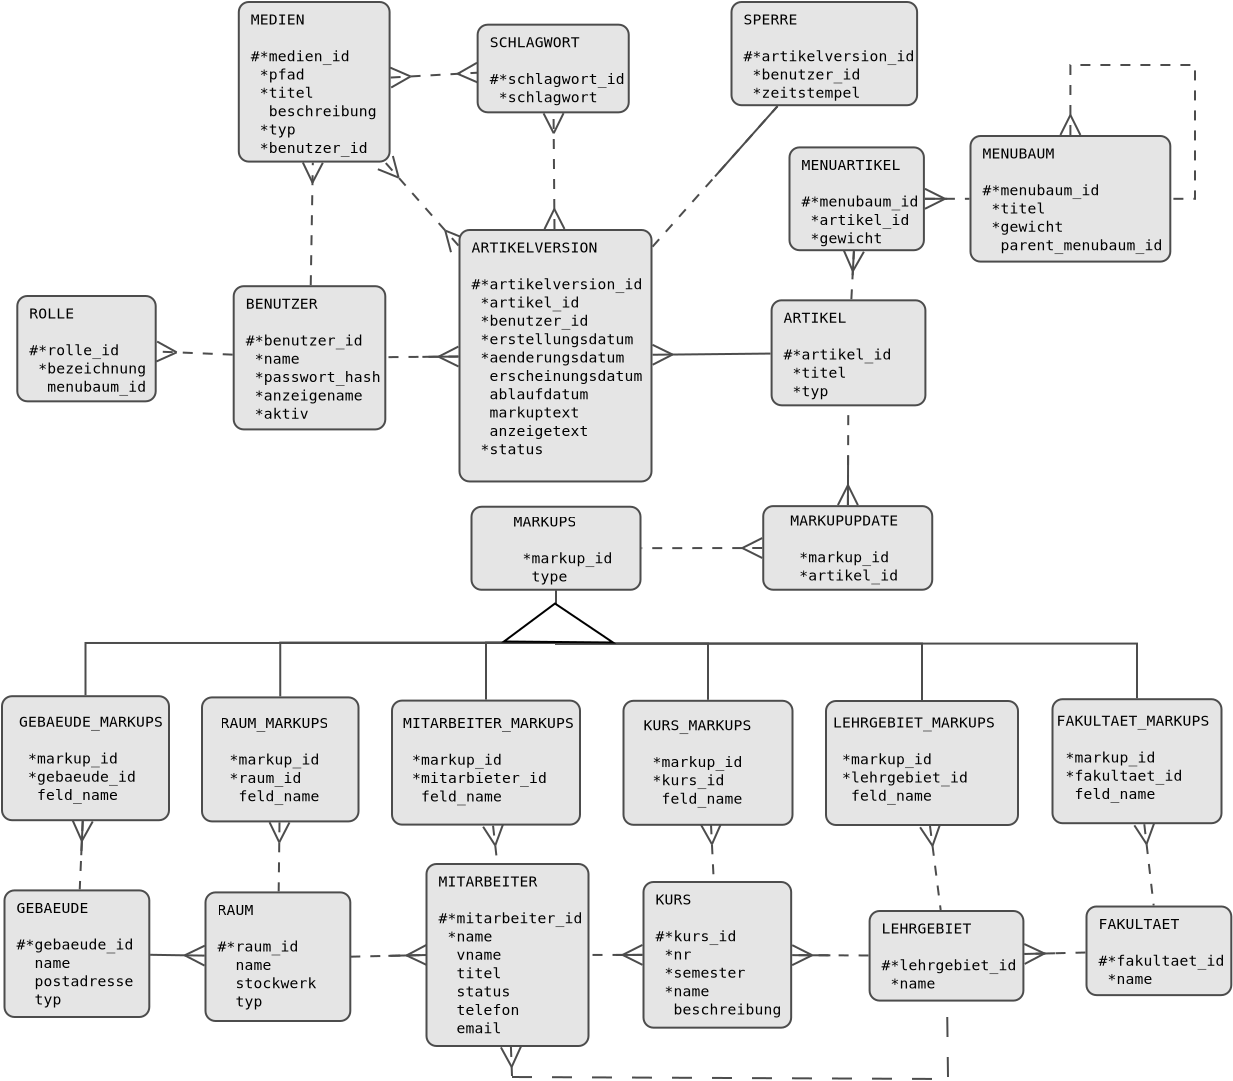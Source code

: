 <?xml version="1.0" encoding="UTF-8"?>
<dia:diagram xmlns:dia="http://www.lysator.liu.se/~alla/dia/">
  <dia:layer name="Background" visible="true" active="true">
    <dia:group>
      <dia:object type="Standard - Box" version="0" id="O0">
        <dia:attribute name="obj_pos">
          <dia:point val="39.876,8.418"/>
        </dia:attribute>
        <dia:attribute name="obj_bb">
          <dia:rectangle val="39.826,8.368;46.646,13.608"/>
        </dia:attribute>
        <dia:attribute name="elem_corner">
          <dia:point val="39.876,8.418"/>
        </dia:attribute>
        <dia:attribute name="elem_width">
          <dia:real val="6.72"/>
        </dia:attribute>
        <dia:attribute name="elem_height">
          <dia:real val="5.14"/>
        </dia:attribute>
        <dia:attribute name="border_width">
          <dia:real val="0.1"/>
        </dia:attribute>
        <dia:attribute name="border_color">
          <dia:color val="#4c4c4c"/>
        </dia:attribute>
        <dia:attribute name="inner_color">
          <dia:color val="#e5e5e5"/>
        </dia:attribute>
        <dia:attribute name="show_background">
          <dia:boolean val="true"/>
        </dia:attribute>
        <dia:attribute name="corner_radius">
          <dia:real val="0.5"/>
        </dia:attribute>
      </dia:object>
      <dia:object type="Standard - Text" version="1" id="O1">
        <dia:attribute name="obj_pos">
          <dia:point val="40.476,9.543"/>
        </dia:attribute>
        <dia:attribute name="obj_bb">
          <dia:rectangle val="40.476,8.861;46.228,13.387"/>
        </dia:attribute>
        <dia:attribute name="text">
          <dia:composite type="text">
            <dia:attribute name="string">
              <dia:string>#MENUARTIKEL

#*menubaum_id
 *artikel_id
 *gewicht#</dia:string>
            </dia:attribute>
            <dia:attribute name="font">
              <dia:font family="monospace" style="0" name="Courier"/>
            </dia:attribute>
            <dia:attribute name="height">
              <dia:real val="0.917"/>
            </dia:attribute>
            <dia:attribute name="pos">
              <dia:point val="40.476,9.543"/>
            </dia:attribute>
            <dia:attribute name="color">
              <dia:color val="#000000"/>
            </dia:attribute>
            <dia:attribute name="alignment">
              <dia:enum val="0"/>
            </dia:attribute>
          </dia:composite>
        </dia:attribute>
        <dia:attribute name="valign">
          <dia:enum val="3"/>
        </dia:attribute>
      </dia:object>
    </dia:group>
    <dia:group>
      <dia:object type="Standard - Box" version="0" id="O2">
        <dia:attribute name="obj_pos">
          <dia:point val="12.086,15.358"/>
        </dia:attribute>
        <dia:attribute name="obj_bb">
          <dia:rectangle val="12.036,15.308;19.716,22.568"/>
        </dia:attribute>
        <dia:attribute name="elem_corner">
          <dia:point val="12.086,15.358"/>
        </dia:attribute>
        <dia:attribute name="elem_width">
          <dia:real val="7.58"/>
        </dia:attribute>
        <dia:attribute name="elem_height">
          <dia:real val="7.16"/>
        </dia:attribute>
        <dia:attribute name="border_width">
          <dia:real val="0.1"/>
        </dia:attribute>
        <dia:attribute name="border_color">
          <dia:color val="#4c4c4c"/>
        </dia:attribute>
        <dia:attribute name="inner_color">
          <dia:color val="#e5e5e5"/>
        </dia:attribute>
        <dia:attribute name="show_background">
          <dia:boolean val="true"/>
        </dia:attribute>
        <dia:attribute name="corner_radius">
          <dia:real val="0.5"/>
        </dia:attribute>
      </dia:object>
      <dia:object type="Standard - Text" version="1" id="O3">
        <dia:attribute name="obj_pos">
          <dia:point val="12.686,16.483"/>
        </dia:attribute>
        <dia:attribute name="obj_bb">
          <dia:rectangle val="12.686,15.801;19.323,22.162"/>
        </dia:attribute>
        <dia:attribute name="text">
          <dia:composite type="text">
            <dia:attribute name="string">
              <dia:string>#BENUTZER

#*benutzer_id
 *name
 *passwort_hash
 *anzeigename
 *aktiv#</dia:string>
            </dia:attribute>
            <dia:attribute name="font">
              <dia:font family="monospace" style="0" name="Courier"/>
            </dia:attribute>
            <dia:attribute name="height">
              <dia:real val="0.917"/>
            </dia:attribute>
            <dia:attribute name="pos">
              <dia:point val="12.686,16.483"/>
            </dia:attribute>
            <dia:attribute name="color">
              <dia:color val="#000000"/>
            </dia:attribute>
            <dia:attribute name="alignment">
              <dia:enum val="0"/>
            </dia:attribute>
          </dia:composite>
        </dia:attribute>
        <dia:attribute name="valign">
          <dia:enum val="3"/>
        </dia:attribute>
      </dia:object>
    </dia:group>
    <dia:group>
      <dia:object type="Standard - Box" version="0" id="O4">
        <dia:attribute name="obj_pos">
          <dia:point val="36.976,1.148"/>
        </dia:attribute>
        <dia:attribute name="obj_bb">
          <dia:rectangle val="36.926,1.098;46.306,6.358"/>
        </dia:attribute>
        <dia:attribute name="elem_corner">
          <dia:point val="36.976,1.148"/>
        </dia:attribute>
        <dia:attribute name="elem_width">
          <dia:real val="9.28"/>
        </dia:attribute>
        <dia:attribute name="elem_height">
          <dia:real val="5.16"/>
        </dia:attribute>
        <dia:attribute name="border_width">
          <dia:real val="0.1"/>
        </dia:attribute>
        <dia:attribute name="border_color">
          <dia:color val="#4c4c4c"/>
        </dia:attribute>
        <dia:attribute name="inner_color">
          <dia:color val="#e5e5e5"/>
        </dia:attribute>
        <dia:attribute name="show_background">
          <dia:boolean val="true"/>
        </dia:attribute>
        <dia:attribute name="corner_radius">
          <dia:real val="0.5"/>
        </dia:attribute>
      </dia:object>
      <dia:object type="Standard - Text" version="1" id="O5">
        <dia:attribute name="obj_pos">
          <dia:point val="37.576,2.273"/>
        </dia:attribute>
        <dia:attribute name="obj_bb">
          <dia:rectangle val="37.576,1.591;45.983,6.117"/>
        </dia:attribute>
        <dia:attribute name="text">
          <dia:composite type="text">
            <dia:attribute name="string">
              <dia:string>#SPERRE

#*artikelversion_id
 *benutzer_id
 *zeitstempel#</dia:string>
            </dia:attribute>
            <dia:attribute name="font">
              <dia:font family="monospace" style="0" name="Courier"/>
            </dia:attribute>
            <dia:attribute name="height">
              <dia:real val="0.917"/>
            </dia:attribute>
            <dia:attribute name="pos">
              <dia:point val="37.576,2.273"/>
            </dia:attribute>
            <dia:attribute name="color">
              <dia:color val="#000000"/>
            </dia:attribute>
            <dia:attribute name="alignment">
              <dia:enum val="0"/>
            </dia:attribute>
          </dia:composite>
        </dia:attribute>
        <dia:attribute name="valign">
          <dia:enum val="3"/>
        </dia:attribute>
      </dia:object>
    </dia:group>
    <dia:group>
      <dia:object type="Standard - Box" version="0" id="O6">
        <dia:attribute name="obj_pos">
          <dia:point val="48.926,7.848"/>
        </dia:attribute>
        <dia:attribute name="obj_bb">
          <dia:rectangle val="48.876,7.798;58.966,14.178"/>
        </dia:attribute>
        <dia:attribute name="elem_corner">
          <dia:point val="48.926,7.848"/>
        </dia:attribute>
        <dia:attribute name="elem_width">
          <dia:real val="9.99"/>
        </dia:attribute>
        <dia:attribute name="elem_height">
          <dia:real val="6.28"/>
        </dia:attribute>
        <dia:attribute name="border_width">
          <dia:real val="0.1"/>
        </dia:attribute>
        <dia:attribute name="border_color">
          <dia:color val="#4c4c4c"/>
        </dia:attribute>
        <dia:attribute name="inner_color">
          <dia:color val="#e5e5e5"/>
        </dia:attribute>
        <dia:attribute name="show_background">
          <dia:boolean val="true"/>
        </dia:attribute>
        <dia:attribute name="corner_radius">
          <dia:real val="0.5"/>
        </dia:attribute>
      </dia:object>
      <dia:object type="Standard - Text" version="1" id="O7">
        <dia:attribute name="obj_pos">
          <dia:point val="49.526,8.973"/>
        </dia:attribute>
        <dia:attribute name="obj_bb">
          <dia:rectangle val="49.526,8.291;58.376,13.734"/>
        </dia:attribute>
        <dia:attribute name="text">
          <dia:composite type="text">
            <dia:attribute name="string">
              <dia:string>#MENUBAUM

#*menubaum_id
 *titel
 *gewicht
  parent_menubaum_id#</dia:string>
            </dia:attribute>
            <dia:attribute name="font">
              <dia:font family="monospace" style="0" name="Courier"/>
            </dia:attribute>
            <dia:attribute name="height">
              <dia:real val="0.917"/>
            </dia:attribute>
            <dia:attribute name="pos">
              <dia:point val="49.526,8.973"/>
            </dia:attribute>
            <dia:attribute name="color">
              <dia:color val="#000000"/>
            </dia:attribute>
            <dia:attribute name="alignment">
              <dia:enum val="0"/>
            </dia:attribute>
          </dia:composite>
        </dia:attribute>
        <dia:attribute name="valign">
          <dia:enum val="3"/>
        </dia:attribute>
      </dia:object>
    </dia:group>
    <dia:object type="Standard - Line" version="0" id="O8">
      <dia:attribute name="obj_pos">
        <dia:point val="42.797,26.304"/>
      </dia:attribute>
      <dia:attribute name="obj_bb">
        <dia:rectangle val="42.215,21.313;43.377,26.373"/>
      </dia:attribute>
      <dia:attribute name="conn_endpoints">
        <dia:point val="42.797,26.304"/>
        <dia:point val="42.816,21.363"/>
      </dia:attribute>
      <dia:attribute name="numcp">
        <dia:int val="1"/>
      </dia:attribute>
      <dia:attribute name="line_color">
        <dia:color val="#4c4c4c"/>
      </dia:attribute>
      <dia:attribute name="line_style">
        <dia:enum val="1"/>
      </dia:attribute>
      <dia:attribute name="start_arrow">
        <dia:enum val="20"/>
      </dia:attribute>
      <dia:attribute name="start_arrow_length">
        <dia:real val="1"/>
      </dia:attribute>
      <dia:attribute name="start_arrow_width">
        <dia:real val="1"/>
      </dia:attribute>
      <dia:attribute name="dashlength">
        <dia:real val="0.5"/>
      </dia:attribute>
      <dia:connections>
        <dia:connection handle="0" to="O59" connection="8"/>
        <dia:connection handle="1" to="O24" connection="8"/>
      </dia:connections>
    </dia:object>
    <dia:object type="Standard - Line" version="0" id="O9">
      <dia:attribute name="obj_pos">
        <dia:point val="42.968,16.014"/>
      </dia:attribute>
      <dia:attribute name="obj_bb">
        <dia:rectangle val="42.519,13.515;43.679,16.067"/>
      </dia:attribute>
      <dia:attribute name="conn_endpoints">
        <dia:point val="42.968,16.014"/>
        <dia:point val="43.096,13.607"/>
      </dia:attribute>
      <dia:attribute name="numcp">
        <dia:int val="1"/>
      </dia:attribute>
      <dia:attribute name="line_color">
        <dia:color val="#4c4c4c"/>
      </dia:attribute>
      <dia:attribute name="line_style">
        <dia:enum val="1"/>
      </dia:attribute>
      <dia:attribute name="end_arrow">
        <dia:enum val="20"/>
      </dia:attribute>
      <dia:attribute name="end_arrow_length">
        <dia:real val="1"/>
      </dia:attribute>
      <dia:attribute name="end_arrow_width">
        <dia:real val="1"/>
      </dia:attribute>
      <dia:attribute name="dashlength">
        <dia:real val="0.5"/>
      </dia:attribute>
      <dia:connections>
        <dia:connection handle="0" to="O24" connection="8"/>
        <dia:connection handle="1" to="O0" connection="8"/>
      </dia:connections>
    </dia:object>
    <dia:object type="Standard - Line" version="0" id="O10">
      <dia:attribute name="obj_pos">
        <dia:point val="46.646,10.988"/>
      </dia:attribute>
      <dia:attribute name="obj_bb">
        <dia:rectangle val="46.579,10.407;48.928,11.569"/>
      </dia:attribute>
      <dia:attribute name="conn_endpoints">
        <dia:point val="46.646,10.988"/>
        <dia:point val="48.878,10.988"/>
      </dia:attribute>
      <dia:attribute name="numcp">
        <dia:int val="1"/>
      </dia:attribute>
      <dia:attribute name="line_color">
        <dia:color val="#4c4c4c"/>
      </dia:attribute>
      <dia:attribute name="line_style">
        <dia:enum val="1"/>
      </dia:attribute>
      <dia:attribute name="start_arrow">
        <dia:enum val="20"/>
      </dia:attribute>
      <dia:attribute name="start_arrow_length">
        <dia:real val="1"/>
      </dia:attribute>
      <dia:attribute name="start_arrow_width">
        <dia:real val="1"/>
      </dia:attribute>
      <dia:attribute name="dashlength">
        <dia:real val="0.5"/>
      </dia:attribute>
      <dia:connections>
        <dia:connection handle="0" to="O0" connection="8"/>
        <dia:connection handle="1" to="O6" connection="8"/>
      </dia:connections>
    </dia:object>
    <dia:object type="Standard - Line" version="0" id="O11">
      <dia:attribute name="obj_pos">
        <dia:point val="38.931,18.727"/>
      </dia:attribute>
      <dia:attribute name="obj_bb">
        <dia:rectangle val="32.955,18.206;38.981,19.367"/>
      </dia:attribute>
      <dia:attribute name="conn_endpoints">
        <dia:point val="38.931,18.727"/>
        <dia:point val="33.026,18.786"/>
      </dia:attribute>
      <dia:attribute name="numcp">
        <dia:int val="1"/>
      </dia:attribute>
      <dia:attribute name="line_color">
        <dia:color val="#4c4c4c"/>
      </dia:attribute>
      <dia:attribute name="end_arrow">
        <dia:enum val="20"/>
      </dia:attribute>
      <dia:attribute name="end_arrow_length">
        <dia:real val="1"/>
      </dia:attribute>
      <dia:attribute name="end_arrow_width">
        <dia:real val="1"/>
      </dia:attribute>
      <dia:connections>
        <dia:connection handle="0" to="O24" connection="8"/>
        <dia:connection handle="1" to="O26" connection="8"/>
      </dia:connections>
    </dia:object>
    <dia:object type="Standard - Line" version="0" id="O12">
      <dia:attribute name="obj_pos">
        <dia:point val="23.326,18.875"/>
      </dia:attribute>
      <dia:attribute name="obj_bb">
        <dia:rectangle val="19.665,18.294;23.397,19.456"/>
      </dia:attribute>
      <dia:attribute name="conn_endpoints">
        <dia:point val="23.326,18.875"/>
        <dia:point val="19.715,18.906"/>
      </dia:attribute>
      <dia:attribute name="numcp">
        <dia:int val="1"/>
      </dia:attribute>
      <dia:attribute name="line_color">
        <dia:color val="#4c4c4c"/>
      </dia:attribute>
      <dia:attribute name="line_style">
        <dia:enum val="1"/>
      </dia:attribute>
      <dia:attribute name="start_arrow">
        <dia:enum val="20"/>
      </dia:attribute>
      <dia:attribute name="start_arrow_length">
        <dia:real val="1"/>
      </dia:attribute>
      <dia:attribute name="start_arrow_width">
        <dia:real val="1"/>
      </dia:attribute>
      <dia:attribute name="dashlength">
        <dia:real val="0.5"/>
      </dia:attribute>
      <dia:connections>
        <dia:connection handle="0" to="O26" connection="8"/>
        <dia:connection handle="1" to="O2" connection="8"/>
      </dia:connections>
    </dia:object>
    <dia:object type="Standard - Line" version="0" id="O13">
      <dia:attribute name="obj_pos">
        <dia:point val="15.938,15.309"/>
      </dia:attribute>
      <dia:attribute name="obj_bb">
        <dia:rectangle val="15.462,9.103;16.624,15.36"/>
      </dia:attribute>
      <dia:attribute name="conn_endpoints">
        <dia:point val="15.938,15.309"/>
        <dia:point val="16.042,9.178"/>
      </dia:attribute>
      <dia:attribute name="numcp">
        <dia:int val="1"/>
      </dia:attribute>
      <dia:attribute name="line_color">
        <dia:color val="#4c4c4c"/>
      </dia:attribute>
      <dia:attribute name="line_style">
        <dia:enum val="1"/>
      </dia:attribute>
      <dia:attribute name="end_arrow">
        <dia:enum val="20"/>
      </dia:attribute>
      <dia:attribute name="end_arrow_length">
        <dia:real val="1"/>
      </dia:attribute>
      <dia:attribute name="end_arrow_width">
        <dia:real val="1"/>
      </dia:attribute>
      <dia:attribute name="dashlength">
        <dia:real val="0.5"/>
      </dia:attribute>
      <dia:connections>
        <dia:connection handle="0" to="O2" connection="8"/>
        <dia:connection handle="1" to="O33" connection="8"/>
      </dia:connections>
    </dia:object>
    <dia:object type="Standard - Line" version="0" id="O14">
      <dia:attribute name="obj_pos">
        <dia:point val="23.326,13.329"/>
      </dia:attribute>
      <dia:attribute name="obj_bb">
        <dia:rectangle val="19.201,8.757;23.795,13.75"/>
      </dia:attribute>
      <dia:attribute name="conn_endpoints">
        <dia:point val="23.326,13.329"/>
        <dia:point val="19.67,9.178"/>
      </dia:attribute>
      <dia:attribute name="numcp">
        <dia:int val="1"/>
      </dia:attribute>
      <dia:attribute name="line_color">
        <dia:color val="#4c4c4c"/>
      </dia:attribute>
      <dia:attribute name="line_style">
        <dia:enum val="1"/>
      </dia:attribute>
      <dia:attribute name="start_arrow">
        <dia:enum val="20"/>
      </dia:attribute>
      <dia:attribute name="start_arrow_length">
        <dia:real val="1"/>
      </dia:attribute>
      <dia:attribute name="start_arrow_width">
        <dia:real val="1"/>
      </dia:attribute>
      <dia:attribute name="end_arrow">
        <dia:enum val="20"/>
      </dia:attribute>
      <dia:attribute name="end_arrow_length">
        <dia:real val="1"/>
      </dia:attribute>
      <dia:attribute name="end_arrow_width">
        <dia:real val="1"/>
      </dia:attribute>
      <dia:attribute name="dashlength">
        <dia:real val="0.5"/>
      </dia:attribute>
      <dia:connections>
        <dia:connection handle="0" to="O26" connection="8"/>
        <dia:connection handle="1" to="O33" connection="8"/>
      </dia:connections>
    </dia:object>
    <dia:object type="Standard - Line" version="0" id="O15">
      <dia:attribute name="obj_pos">
        <dia:point val="28.125,12.498"/>
      </dia:attribute>
      <dia:attribute name="obj_bb">
        <dia:rectangle val="27.497,6.641;28.706,12.569"/>
      </dia:attribute>
      <dia:attribute name="conn_endpoints">
        <dia:point val="28.125,12.498"/>
        <dia:point val="28.079,6.712"/>
      </dia:attribute>
      <dia:attribute name="numcp">
        <dia:int val="1"/>
      </dia:attribute>
      <dia:attribute name="line_color">
        <dia:color val="#4c4c4c"/>
      </dia:attribute>
      <dia:attribute name="line_style">
        <dia:enum val="1"/>
      </dia:attribute>
      <dia:attribute name="start_arrow">
        <dia:enum val="20"/>
      </dia:attribute>
      <dia:attribute name="start_arrow_length">
        <dia:real val="1"/>
      </dia:attribute>
      <dia:attribute name="start_arrow_width">
        <dia:real val="1"/>
      </dia:attribute>
      <dia:attribute name="end_arrow">
        <dia:enum val="20"/>
      </dia:attribute>
      <dia:attribute name="end_arrow_length">
        <dia:real val="1"/>
      </dia:attribute>
      <dia:attribute name="end_arrow_width">
        <dia:real val="1"/>
      </dia:attribute>
      <dia:attribute name="dashlength">
        <dia:real val="0.5"/>
      </dia:attribute>
      <dia:connections>
        <dia:connection handle="0" to="O26" connection="8"/>
        <dia:connection handle="1" to="O31" connection="8"/>
      </dia:connections>
    </dia:object>
    <dia:object type="Standard - Line" version="0" id="O16">
      <dia:attribute name="obj_pos">
        <dia:point val="19.931,4.926"/>
      </dia:attribute>
      <dia:attribute name="obj_bb">
        <dia:rectangle val="19.837,4.101;24.373,5.509"/>
      </dia:attribute>
      <dia:attribute name="conn_endpoints">
        <dia:point val="19.931,4.926"/>
        <dia:point val="24.28,4.684"/>
      </dia:attribute>
      <dia:attribute name="numcp">
        <dia:int val="1"/>
      </dia:attribute>
      <dia:attribute name="line_color">
        <dia:color val="#4c4c4c"/>
      </dia:attribute>
      <dia:attribute name="line_style">
        <dia:enum val="1"/>
      </dia:attribute>
      <dia:attribute name="start_arrow">
        <dia:enum val="20"/>
      </dia:attribute>
      <dia:attribute name="start_arrow_length">
        <dia:real val="1"/>
      </dia:attribute>
      <dia:attribute name="start_arrow_width">
        <dia:real val="1"/>
      </dia:attribute>
      <dia:attribute name="end_arrow">
        <dia:enum val="20"/>
      </dia:attribute>
      <dia:attribute name="end_arrow_length">
        <dia:real val="1"/>
      </dia:attribute>
      <dia:attribute name="end_arrow_width">
        <dia:real val="1"/>
      </dia:attribute>
      <dia:attribute name="dashlength">
        <dia:real val="0.5"/>
      </dia:attribute>
      <dia:connections>
        <dia:connection handle="0" to="O33" connection="8"/>
        <dia:connection handle="1" to="O31" connection="8"/>
      </dia:connections>
    </dia:object>
    <dia:object type="Standard - Line" version="0" id="O17">
      <dia:attribute name="obj_pos">
        <dia:point val="33.026,13.383"/>
      </dia:attribute>
      <dia:attribute name="obj_bb">
        <dia:rectangle val="32.955,6.288;39.346,13.454"/>
      </dia:attribute>
      <dia:attribute name="conn_endpoints">
        <dia:point val="33.026,13.383"/>
        <dia:point val="39.276,6.358"/>
      </dia:attribute>
      <dia:attribute name="numcp">
        <dia:int val="1"/>
      </dia:attribute>
      <dia:attribute name="line_color">
        <dia:color val="#4c4c4c"/>
      </dia:attribute>
      <dia:attribute name="line_style">
        <dia:enum val="1"/>
      </dia:attribute>
      <dia:attribute name="dashlength">
        <dia:real val="0.5"/>
      </dia:attribute>
      <dia:connections>
        <dia:connection handle="0" to="O26" connection="8"/>
        <dia:connection handle="1" to="O4" connection="8"/>
      </dia:connections>
    </dia:object>
    <dia:object type="Standard - Line" version="0" id="O18">
      <dia:attribute name="obj_pos">
        <dia:point val="43.097,13.605"/>
      </dia:attribute>
      <dia:attribute name="obj_bb">
        <dia:rectangle val="42.98,13.552;43.149,14.863"/>
      </dia:attribute>
      <dia:attribute name="conn_endpoints">
        <dia:point val="43.097,13.605"/>
        <dia:point val="43.032,14.811"/>
      </dia:attribute>
      <dia:attribute name="numcp">
        <dia:int val="1"/>
      </dia:attribute>
      <dia:attribute name="line_color">
        <dia:color val="#4c4c4c"/>
      </dia:attribute>
      <dia:connections>
        <dia:connection handle="0" to="O0" connection="8"/>
        <dia:connection handle="1" to="O9" connection="0"/>
      </dia:connections>
    </dia:object>
    <dia:object type="Standard - Line" version="0" id="O19">
      <dia:attribute name="obj_pos">
        <dia:point val="46.645,10.988"/>
      </dia:attribute>
      <dia:attribute name="obj_bb">
        <dia:rectangle val="46.595,10.938;47.812,11.038"/>
      </dia:attribute>
      <dia:attribute name="conn_endpoints">
        <dia:point val="46.645,10.988"/>
        <dia:point val="47.762,10.988"/>
      </dia:attribute>
      <dia:attribute name="numcp">
        <dia:int val="1"/>
      </dia:attribute>
      <dia:attribute name="line_color">
        <dia:color val="#4c4c4c"/>
      </dia:attribute>
      <dia:connections>
        <dia:connection handle="0" to="O0" connection="8"/>
        <dia:connection handle="1" to="O10" connection="0"/>
      </dia:connections>
    </dia:object>
    <dia:object type="Standard - Line" version="0" id="O20">
      <dia:attribute name="obj_pos">
        <dia:point val="39.277,6.357"/>
      </dia:attribute>
      <dia:attribute name="obj_bb">
        <dia:rectangle val="36.08,6.287;39.348,9.941"/>
      </dia:attribute>
      <dia:attribute name="conn_endpoints">
        <dia:point val="39.277,6.357"/>
        <dia:point val="36.151,9.871"/>
      </dia:attribute>
      <dia:attribute name="numcp">
        <dia:int val="1"/>
      </dia:attribute>
      <dia:attribute name="line_color">
        <dia:color val="#4c4c4c"/>
      </dia:attribute>
      <dia:connections>
        <dia:connection handle="0" to="O4" connection="8"/>
        <dia:connection handle="1" to="O17" connection="0"/>
      </dia:connections>
    </dia:object>
    <dia:object type="Standard - Line" version="0" id="O21">
      <dia:attribute name="obj_pos">
        <dia:point val="23.326,18.875"/>
      </dia:attribute>
      <dia:attribute name="obj_bb">
        <dia:rectangle val="21.47,18.825;23.377,18.941"/>
      </dia:attribute>
      <dia:attribute name="conn_endpoints">
        <dia:point val="23.326,18.875"/>
        <dia:point val="21.52,18.891"/>
      </dia:attribute>
      <dia:attribute name="numcp">
        <dia:int val="1"/>
      </dia:attribute>
      <dia:attribute name="line_color">
        <dia:color val="#4c4c4c"/>
      </dia:attribute>
      <dia:connections>
        <dia:connection handle="0" to="O26" connection="8"/>
        <dia:connection handle="1" to="O12" connection="0"/>
      </dia:connections>
    </dia:object>
    <dia:object type="Standard - Line" version="0" id="O22">
      <dia:attribute name="obj_pos">
        <dia:point val="42.797,26.303"/>
      </dia:attribute>
      <dia:attribute name="obj_bb">
        <dia:rectangle val="42.746,23.784;42.856,26.353"/>
      </dia:attribute>
      <dia:attribute name="conn_endpoints">
        <dia:point val="42.797,26.303"/>
        <dia:point val="42.806,23.834"/>
      </dia:attribute>
      <dia:attribute name="numcp">
        <dia:int val="1"/>
      </dia:attribute>
      <dia:attribute name="line_color">
        <dia:color val="#4c4c4c"/>
      </dia:attribute>
      <dia:connections>
        <dia:connection handle="0" to="O59" connection="8"/>
        <dia:connection handle="1" to="O8" connection="0"/>
      </dia:connections>
    </dia:object>
    <dia:object type="Standard - ZigZagLine" version="1" id="O23">
      <dia:attribute name="obj_pos">
        <dia:point val="53.921,7.798"/>
      </dia:attribute>
      <dia:attribute name="obj_bb">
        <dia:rectangle val="53.34,4.248;60.201,11.038"/>
      </dia:attribute>
      <dia:attribute name="orth_points">
        <dia:point val="53.921,7.798"/>
        <dia:point val="53.921,4.298"/>
        <dia:point val="60.151,4.298"/>
        <dia:point val="60.151,10.988"/>
        <dia:point val="58.965,10.988"/>
      </dia:attribute>
      <dia:attribute name="orth_orient">
        <dia:enum val="1"/>
        <dia:enum val="0"/>
        <dia:enum val="1"/>
        <dia:enum val="0"/>
      </dia:attribute>
      <dia:attribute name="autorouting">
        <dia:boolean val="false"/>
      </dia:attribute>
      <dia:attribute name="line_color">
        <dia:color val="#4c4c4c"/>
      </dia:attribute>
      <dia:attribute name="line_style">
        <dia:enum val="1"/>
      </dia:attribute>
      <dia:attribute name="start_arrow">
        <dia:enum val="20"/>
      </dia:attribute>
      <dia:attribute name="start_arrow_length">
        <dia:real val="1"/>
      </dia:attribute>
      <dia:attribute name="start_arrow_width">
        <dia:real val="1"/>
      </dia:attribute>
      <dia:attribute name="dashlength">
        <dia:real val="0.5"/>
      </dia:attribute>
      <dia:connections>
        <dia:connection handle="0" to="O6" connection="8"/>
        <dia:connection handle="1" to="O6" connection="8"/>
      </dia:connections>
    </dia:object>
    <dia:group>
      <dia:object type="Standard - Box" version="0" id="O24">
        <dia:attribute name="obj_pos">
          <dia:point val="38.981,16.063"/>
        </dia:attribute>
        <dia:attribute name="obj_bb">
          <dia:rectangle val="38.931,16.013;46.721,21.363"/>
        </dia:attribute>
        <dia:attribute name="elem_corner">
          <dia:point val="38.981,16.063"/>
        </dia:attribute>
        <dia:attribute name="elem_width">
          <dia:real val="7.69"/>
        </dia:attribute>
        <dia:attribute name="elem_height">
          <dia:real val="5.25"/>
        </dia:attribute>
        <dia:attribute name="border_width">
          <dia:real val="0.1"/>
        </dia:attribute>
        <dia:attribute name="border_color">
          <dia:color val="#4c4c4c"/>
        </dia:attribute>
        <dia:attribute name="inner_color">
          <dia:color val="#e5e5e5"/>
        </dia:attribute>
        <dia:attribute name="show_background">
          <dia:boolean val="true"/>
        </dia:attribute>
        <dia:attribute name="corner_radius">
          <dia:real val="0.5"/>
        </dia:attribute>
      </dia:object>
      <dia:object type="Standard - Text" version="1" id="O25">
        <dia:attribute name="obj_pos">
          <dia:point val="39.581,17.188"/>
        </dia:attribute>
        <dia:attribute name="obj_bb">
          <dia:rectangle val="39.581,16.506;44.891,21.032"/>
        </dia:attribute>
        <dia:attribute name="text">
          <dia:composite type="text">
            <dia:attribute name="string">
              <dia:string>#ARTIKEL

#*artikel_id
 *titel
 *typ#</dia:string>
            </dia:attribute>
            <dia:attribute name="font">
              <dia:font family="monospace" style="0" name="Courier"/>
            </dia:attribute>
            <dia:attribute name="height">
              <dia:real val="0.917"/>
            </dia:attribute>
            <dia:attribute name="pos">
              <dia:point val="39.581,17.188"/>
            </dia:attribute>
            <dia:attribute name="color">
              <dia:color val="#000000"/>
            </dia:attribute>
            <dia:attribute name="alignment">
              <dia:enum val="0"/>
            </dia:attribute>
          </dia:composite>
        </dia:attribute>
        <dia:attribute name="valign">
          <dia:enum val="3"/>
        </dia:attribute>
      </dia:object>
    </dia:group>
    <dia:group>
      <dia:object type="Standard - Box" version="0" id="O26">
        <dia:attribute name="obj_pos">
          <dia:point val="23.376,12.548"/>
        </dia:attribute>
        <dia:attribute name="obj_bb">
          <dia:rectangle val="23.326,12.498;33.026,25.171"/>
        </dia:attribute>
        <dia:attribute name="elem_corner">
          <dia:point val="23.376,12.548"/>
        </dia:attribute>
        <dia:attribute name="elem_width">
          <dia:real val="9.6"/>
        </dia:attribute>
        <dia:attribute name="elem_height">
          <dia:real val="12.572"/>
        </dia:attribute>
        <dia:attribute name="border_width">
          <dia:real val="0.1"/>
        </dia:attribute>
        <dia:attribute name="border_color">
          <dia:color val="#4c4c4c"/>
        </dia:attribute>
        <dia:attribute name="inner_color">
          <dia:color val="#e5e5e5"/>
        </dia:attribute>
        <dia:attribute name="show_background">
          <dia:boolean val="true"/>
        </dia:attribute>
        <dia:attribute name="corner_radius">
          <dia:real val="0.5"/>
        </dia:attribute>
      </dia:object>
      <dia:object type="Standard - Text" version="1" id="O27">
        <dia:attribute name="obj_pos">
          <dia:point val="23.976,13.673"/>
        </dia:attribute>
        <dia:attribute name="obj_bb">
          <dia:rectangle val="23.976,12.991;32.383,23.938"/>
        </dia:attribute>
        <dia:attribute name="text">
          <dia:composite type="text">
            <dia:attribute name="string">
              <dia:string>#ARTIKELVERSION

#*artikelversion_id
 *artikel_id
 *benutzer_id
 *erstellungsdatum
 *aenderungsdatum
  erscheinungsdatum
  ablaufdatum
  markuptext
  anzeigetext
 *status#</dia:string>
            </dia:attribute>
            <dia:attribute name="font">
              <dia:font family="monospace" style="0" name="Courier"/>
            </dia:attribute>
            <dia:attribute name="height">
              <dia:real val="0.917"/>
            </dia:attribute>
            <dia:attribute name="pos">
              <dia:point val="23.976,13.673"/>
            </dia:attribute>
            <dia:attribute name="color">
              <dia:color val="#000000"/>
            </dia:attribute>
            <dia:attribute name="alignment">
              <dia:enum val="0"/>
            </dia:attribute>
          </dia:composite>
        </dia:attribute>
        <dia:attribute name="valign">
          <dia:enum val="3"/>
        </dia:attribute>
      </dia:object>
    </dia:group>
    <dia:object type="Standard - Line" version="0" id="O28">
      <dia:attribute name="obj_pos">
        <dia:point val="12.036,18.781"/>
      </dia:attribute>
      <dia:attribute name="obj_bb">
        <dia:rectangle val="8.149,18.042;12.088,19.203"/>
      </dia:attribute>
      <dia:attribute name="conn_endpoints">
        <dia:point val="12.036,18.781"/>
        <dia:point val="8.235,18.625"/>
      </dia:attribute>
      <dia:attribute name="numcp">
        <dia:int val="1"/>
      </dia:attribute>
      <dia:attribute name="line_color">
        <dia:color val="#4c4c4c"/>
      </dia:attribute>
      <dia:attribute name="line_style">
        <dia:enum val="1"/>
      </dia:attribute>
      <dia:attribute name="end_arrow">
        <dia:enum val="20"/>
      </dia:attribute>
      <dia:attribute name="end_arrow_length">
        <dia:real val="1"/>
      </dia:attribute>
      <dia:attribute name="end_arrow_width">
        <dia:real val="1"/>
      </dia:attribute>
      <dia:attribute name="dashlength">
        <dia:real val="0.5"/>
      </dia:attribute>
      <dia:connections>
        <dia:connection handle="0" to="O2" connection="8"/>
        <dia:connection handle="1" to="O29" connection="8"/>
      </dia:connections>
    </dia:object>
    <dia:group>
      <dia:object type="Standard - Box" version="0" id="O29">
        <dia:attribute name="obj_pos">
          <dia:point val="1.266,15.848"/>
        </dia:attribute>
        <dia:attribute name="obj_bb">
          <dia:rectangle val="1.216,15.798;8.236,21.163"/>
        </dia:attribute>
        <dia:attribute name="elem_corner">
          <dia:point val="1.266,15.848"/>
        </dia:attribute>
        <dia:attribute name="elem_width">
          <dia:real val="6.92"/>
        </dia:attribute>
        <dia:attribute name="elem_height">
          <dia:real val="5.265"/>
        </dia:attribute>
        <dia:attribute name="border_width">
          <dia:real val="0.1"/>
        </dia:attribute>
        <dia:attribute name="border_color">
          <dia:color val="#4c4c4c"/>
        </dia:attribute>
        <dia:attribute name="inner_color">
          <dia:color val="#e5e5e5"/>
        </dia:attribute>
        <dia:attribute name="show_background">
          <dia:boolean val="true"/>
        </dia:attribute>
        <dia:attribute name="corner_radius">
          <dia:real val="0.5"/>
        </dia:attribute>
      </dia:object>
      <dia:object type="Standard - Text" version="1" id="O30">
        <dia:attribute name="obj_pos">
          <dia:point val="1.866,16.973"/>
        </dia:attribute>
        <dia:attribute name="obj_bb">
          <dia:rectangle val="1.866,16.291;7.618,20.817"/>
        </dia:attribute>
        <dia:attribute name="text">
          <dia:composite type="text">
            <dia:attribute name="string">
              <dia:string>#ROLLE

#*rolle_id
 *bezeichnung
  menubaum_id#</dia:string>
            </dia:attribute>
            <dia:attribute name="font">
              <dia:font family="monospace" style="0" name="Courier"/>
            </dia:attribute>
            <dia:attribute name="height">
              <dia:real val="0.917"/>
            </dia:attribute>
            <dia:attribute name="pos">
              <dia:point val="1.866,16.973"/>
            </dia:attribute>
            <dia:attribute name="color">
              <dia:color val="#000000"/>
            </dia:attribute>
            <dia:attribute name="alignment">
              <dia:enum val="0"/>
            </dia:attribute>
          </dia:composite>
        </dia:attribute>
        <dia:attribute name="valign">
          <dia:enum val="3"/>
        </dia:attribute>
      </dia:object>
    </dia:group>
    <dia:group>
      <dia:object type="Standard - Box" version="0" id="O31">
        <dia:attribute name="obj_pos">
          <dia:point val="24.283,2.283"/>
        </dia:attribute>
        <dia:attribute name="obj_bb">
          <dia:rectangle val="24.233,2.233;31.888,6.713"/>
        </dia:attribute>
        <dia:attribute name="elem_corner">
          <dia:point val="24.283,2.283"/>
        </dia:attribute>
        <dia:attribute name="elem_width">
          <dia:real val="7.555"/>
        </dia:attribute>
        <dia:attribute name="elem_height">
          <dia:real val="4.38"/>
        </dia:attribute>
        <dia:attribute name="border_width">
          <dia:real val="0.1"/>
        </dia:attribute>
        <dia:attribute name="border_color">
          <dia:color val="#4c4c4c"/>
        </dia:attribute>
        <dia:attribute name="inner_color">
          <dia:color val="#e5e5e5"/>
        </dia:attribute>
        <dia:attribute name="show_background">
          <dia:boolean val="true"/>
        </dia:attribute>
        <dia:attribute name="corner_radius">
          <dia:real val="0.5"/>
        </dia:attribute>
      </dia:object>
      <dia:object type="Standard - Text" version="1" id="O32">
        <dia:attribute name="obj_pos">
          <dia:point val="24.883,3.408"/>
        </dia:attribute>
        <dia:attribute name="obj_bb">
          <dia:rectangle val="24.883,2.726;31.521,6.335"/>
        </dia:attribute>
        <dia:attribute name="text">
          <dia:composite type="text">
            <dia:attribute name="string">
              <dia:string>#SCHLAGWORT

#*schlagwort_id
 *schlagwort#</dia:string>
            </dia:attribute>
            <dia:attribute name="font">
              <dia:font family="monospace" style="0" name="Courier"/>
            </dia:attribute>
            <dia:attribute name="height">
              <dia:real val="0.917"/>
            </dia:attribute>
            <dia:attribute name="pos">
              <dia:point val="24.883,3.408"/>
            </dia:attribute>
            <dia:attribute name="color">
              <dia:color val="#000000"/>
            </dia:attribute>
            <dia:attribute name="alignment">
              <dia:enum val="0"/>
            </dia:attribute>
          </dia:composite>
        </dia:attribute>
        <dia:attribute name="valign">
          <dia:enum val="3"/>
        </dia:attribute>
      </dia:object>
    </dia:group>
    <dia:group>
      <dia:object type="Standard - Box" version="0" id="O33">
        <dia:attribute name="obj_pos">
          <dia:point val="12.341,1.148"/>
        </dia:attribute>
        <dia:attribute name="obj_bb">
          <dia:rectangle val="12.291,1.098;19.931,9.178"/>
        </dia:attribute>
        <dia:attribute name="elem_corner">
          <dia:point val="12.341,1.148"/>
        </dia:attribute>
        <dia:attribute name="elem_width">
          <dia:real val="7.54"/>
        </dia:attribute>
        <dia:attribute name="elem_height">
          <dia:real val="7.98"/>
        </dia:attribute>
        <dia:attribute name="border_width">
          <dia:real val="0.1"/>
        </dia:attribute>
        <dia:attribute name="border_color">
          <dia:color val="#4c4c4c"/>
        </dia:attribute>
        <dia:attribute name="inner_color">
          <dia:color val="#e5e5e5"/>
        </dia:attribute>
        <dia:attribute name="show_background">
          <dia:boolean val="true"/>
        </dia:attribute>
        <dia:attribute name="corner_radius">
          <dia:real val="0.5"/>
        </dia:attribute>
      </dia:object>
      <dia:object type="Standard - Text" version="1" id="O34">
        <dia:attribute name="obj_pos">
          <dia:point val="12.941,2.273"/>
        </dia:attribute>
        <dia:attribute name="obj_bb">
          <dia:rectangle val="12.941,1.591;19.136,8.869"/>
        </dia:attribute>
        <dia:attribute name="text">
          <dia:composite type="text">
            <dia:attribute name="string">
              <dia:string>#MEDIEN

#*medien_id
 *pfad
 *titel
  beschreibung
 *typ
 *benutzer_id#</dia:string>
            </dia:attribute>
            <dia:attribute name="font">
              <dia:font family="monospace" style="0" name="Courier"/>
            </dia:attribute>
            <dia:attribute name="height">
              <dia:real val="0.917"/>
            </dia:attribute>
            <dia:attribute name="pos">
              <dia:point val="12.941,2.273"/>
            </dia:attribute>
            <dia:attribute name="color">
              <dia:color val="#000000"/>
            </dia:attribute>
            <dia:attribute name="alignment">
              <dia:enum val="0"/>
            </dia:attribute>
          </dia:composite>
        </dia:attribute>
        <dia:attribute name="valign">
          <dia:enum val="3"/>
        </dia:attribute>
      </dia:object>
    </dia:group>
    <dia:group>
      <dia:object type="Standard - Box" version="0" id="O35">
        <dia:attribute name="obj_pos">
          <dia:point val="54.726,46.373"/>
        </dia:attribute>
        <dia:attribute name="obj_bb">
          <dia:rectangle val="54.676,46.323;62.016,50.853"/>
        </dia:attribute>
        <dia:attribute name="elem_corner">
          <dia:point val="54.726,46.373"/>
        </dia:attribute>
        <dia:attribute name="elem_width">
          <dia:real val="7.24"/>
        </dia:attribute>
        <dia:attribute name="elem_height">
          <dia:real val="4.43"/>
        </dia:attribute>
        <dia:attribute name="border_width">
          <dia:real val="0.1"/>
        </dia:attribute>
        <dia:attribute name="border_color">
          <dia:color val="#4c4c4c"/>
        </dia:attribute>
        <dia:attribute name="inner_color">
          <dia:color val="#e5e5e5"/>
        </dia:attribute>
        <dia:attribute name="show_background">
          <dia:boolean val="true"/>
        </dia:attribute>
        <dia:attribute name="corner_radius">
          <dia:real val="0.5"/>
        </dia:attribute>
      </dia:object>
      <dia:object type="Standard - Text" version="1" id="O36">
        <dia:attribute name="obj_pos">
          <dia:point val="55.326,47.498"/>
        </dia:attribute>
        <dia:attribute name="obj_bb">
          <dia:rectangle val="55.326,46.816;61.521,50.425"/>
        </dia:attribute>
        <dia:attribute name="text">
          <dia:composite type="text">
            <dia:attribute name="string">
              <dia:string>#FAKULTAET

#*fakultaet_id
 *name#</dia:string>
            </dia:attribute>
            <dia:attribute name="font">
              <dia:font family="monospace" style="0" name="Courier"/>
            </dia:attribute>
            <dia:attribute name="height">
              <dia:real val="0.917"/>
            </dia:attribute>
            <dia:attribute name="pos">
              <dia:point val="55.326,47.498"/>
            </dia:attribute>
            <dia:attribute name="color">
              <dia:color val="#000000"/>
            </dia:attribute>
            <dia:attribute name="alignment">
              <dia:enum val="0"/>
            </dia:attribute>
          </dia:composite>
        </dia:attribute>
        <dia:attribute name="valign">
          <dia:enum val="3"/>
        </dia:attribute>
      </dia:object>
    </dia:group>
    <dia:group>
      <dia:object type="Standard - Box" version="0" id="O37">
        <dia:attribute name="obj_pos">
          <dia:point val="43.881,46.598"/>
        </dia:attribute>
        <dia:attribute name="obj_bb">
          <dia:rectangle val="43.831,46.548;51.621,51.128"/>
        </dia:attribute>
        <dia:attribute name="elem_corner">
          <dia:point val="43.881,46.598"/>
        </dia:attribute>
        <dia:attribute name="elem_width">
          <dia:real val="7.69"/>
        </dia:attribute>
        <dia:attribute name="elem_height">
          <dia:real val="4.48"/>
        </dia:attribute>
        <dia:attribute name="border_width">
          <dia:real val="0.1"/>
        </dia:attribute>
        <dia:attribute name="border_color">
          <dia:color val="#4c4c4c"/>
        </dia:attribute>
        <dia:attribute name="inner_color">
          <dia:color val="#e5e5e5"/>
        </dia:attribute>
        <dia:attribute name="show_background">
          <dia:boolean val="true"/>
        </dia:attribute>
        <dia:attribute name="corner_radius">
          <dia:real val="0.5"/>
        </dia:attribute>
      </dia:object>
      <dia:object type="Standard - Text" version="1" id="O38">
        <dia:attribute name="obj_pos">
          <dia:point val="44.481,47.723"/>
        </dia:attribute>
        <dia:attribute name="obj_bb">
          <dia:rectangle val="44.481,47.041;51.118,50.65"/>
        </dia:attribute>
        <dia:attribute name="text">
          <dia:composite type="text">
            <dia:attribute name="string">
              <dia:string>#LEHRGEBIET

#*lehrgebiet_id
 *name#</dia:string>
            </dia:attribute>
            <dia:attribute name="font">
              <dia:font family="monospace" style="0" name="Courier"/>
            </dia:attribute>
            <dia:attribute name="height">
              <dia:real val="0.917"/>
            </dia:attribute>
            <dia:attribute name="pos">
              <dia:point val="44.481,47.723"/>
            </dia:attribute>
            <dia:attribute name="color">
              <dia:color val="#000000"/>
            </dia:attribute>
            <dia:attribute name="alignment">
              <dia:enum val="0"/>
            </dia:attribute>
          </dia:composite>
        </dia:attribute>
        <dia:attribute name="valign">
          <dia:enum val="3"/>
        </dia:attribute>
      </dia:object>
    </dia:group>
    <dia:object type="Standard - Line" version="0" id="O39">
      <dia:attribute name="obj_pos">
        <dia:point val="54.676,48.675"/>
      </dia:attribute>
      <dia:attribute name="obj_bb">
        <dia:rectangle val="51.543,48.167;54.728,49.328"/>
      </dia:attribute>
      <dia:attribute name="conn_endpoints">
        <dia:point val="54.676,48.675"/>
        <dia:point val="51.621,48.747"/>
      </dia:attribute>
      <dia:attribute name="numcp">
        <dia:int val="1"/>
      </dia:attribute>
      <dia:attribute name="line_color">
        <dia:color val="#4c4c4c"/>
      </dia:attribute>
      <dia:attribute name="line_style">
        <dia:enum val="1"/>
      </dia:attribute>
      <dia:attribute name="end_arrow">
        <dia:enum val="20"/>
      </dia:attribute>
      <dia:attribute name="end_arrow_length">
        <dia:real val="1"/>
      </dia:attribute>
      <dia:attribute name="end_arrow_width">
        <dia:real val="1"/>
      </dia:attribute>
      <dia:attribute name="dashlength">
        <dia:real val="0.5"/>
      </dia:attribute>
      <dia:connections>
        <dia:connection handle="0" to="O35" connection="8"/>
        <dia:connection handle="1" to="O37" connection="8"/>
      </dia:connections>
    </dia:object>
    <dia:object type="Standard - Line" version="0" id="O40">
      <dia:attribute name="obj_pos">
        <dia:point val="43.831,48.822"/>
      </dia:attribute>
      <dia:attribute name="obj_bb">
        <dia:rectangle val="39.94,48.225;43.881,49.386"/>
      </dia:attribute>
      <dia:attribute name="conn_endpoints">
        <dia:point val="43.831,48.822"/>
        <dia:point val="40.01,48.806"/>
      </dia:attribute>
      <dia:attribute name="numcp">
        <dia:int val="1"/>
      </dia:attribute>
      <dia:attribute name="line_color">
        <dia:color val="#4c4c4c"/>
      </dia:attribute>
      <dia:attribute name="line_style">
        <dia:enum val="1"/>
      </dia:attribute>
      <dia:attribute name="end_arrow">
        <dia:enum val="20"/>
      </dia:attribute>
      <dia:attribute name="end_arrow_length">
        <dia:real val="1"/>
      </dia:attribute>
      <dia:attribute name="end_arrow_width">
        <dia:real val="1"/>
      </dia:attribute>
      <dia:attribute name="dashlength">
        <dia:real val="0.5"/>
      </dia:attribute>
      <dia:connections>
        <dia:connection handle="0" to="O37" connection="8"/>
        <dia:connection handle="1" to="O55" connection="8"/>
      </dia:connections>
    </dia:object>
    <dia:object type="Standard - Line" version="0" id="O41">
      <dia:attribute name="obj_pos">
        <dia:point val="25.947,53.398"/>
      </dia:attribute>
      <dia:attribute name="obj_bb">
        <dia:rectangle val="25.365,53.313;26.526,54.9"/>
      </dia:attribute>
      <dia:attribute name="conn_endpoints">
        <dia:point val="25.947,53.398"/>
        <dia:point val="26.001,54.848"/>
      </dia:attribute>
      <dia:attribute name="numcp">
        <dia:int val="1"/>
      </dia:attribute>
      <dia:attribute name="line_color">
        <dia:color val="#4c4c4c"/>
      </dia:attribute>
      <dia:attribute name="line_style">
        <dia:enum val="1"/>
      </dia:attribute>
      <dia:attribute name="start_arrow">
        <dia:enum val="20"/>
      </dia:attribute>
      <dia:attribute name="start_arrow_length">
        <dia:real val="1"/>
      </dia:attribute>
      <dia:attribute name="start_arrow_width">
        <dia:real val="1"/>
      </dia:attribute>
      <dia:attribute name="dashlength">
        <dia:real val="0.5"/>
      </dia:attribute>
      <dia:connections>
        <dia:connection handle="0" to="O53" connection="8"/>
      </dia:connections>
    </dia:object>
    <dia:object type="Standard - Line" version="0" id="O42">
      <dia:attribute name="obj_pos">
        <dia:point val="32.527,48.793"/>
      </dia:attribute>
      <dia:attribute name="obj_bb">
        <dia:rectangle val="29.826,48.212;32.594,49.374"/>
      </dia:attribute>
      <dia:attribute name="conn_endpoints">
        <dia:point val="32.527,48.793"/>
        <dia:point val="29.875,48.795"/>
      </dia:attribute>
      <dia:attribute name="numcp">
        <dia:int val="1"/>
      </dia:attribute>
      <dia:attribute name="line_color">
        <dia:color val="#4c4c4c"/>
      </dia:attribute>
      <dia:attribute name="line_style">
        <dia:enum val="1"/>
      </dia:attribute>
      <dia:attribute name="start_arrow">
        <dia:enum val="20"/>
      </dia:attribute>
      <dia:attribute name="start_arrow_length">
        <dia:real val="1"/>
      </dia:attribute>
      <dia:attribute name="start_arrow_width">
        <dia:real val="1"/>
      </dia:attribute>
      <dia:attribute name="dashlength">
        <dia:real val="0.5"/>
      </dia:attribute>
      <dia:connections>
        <dia:connection handle="0" to="O55" connection="8"/>
        <dia:connection handle="1" to="O53" connection="8"/>
      </dia:connections>
    </dia:object>
    <dia:object type="Standard - Line" version="0" id="O43">
      <dia:attribute name="obj_pos">
        <dia:point val="51.621,48.747"/>
      </dia:attribute>
      <dia:attribute name="obj_bb">
        <dia:rectangle val="51.57,48.66;53.2,48.798"/>
      </dia:attribute>
      <dia:attribute name="conn_endpoints">
        <dia:point val="51.621,48.747"/>
        <dia:point val="53.149,48.711"/>
      </dia:attribute>
      <dia:attribute name="numcp">
        <dia:int val="1"/>
      </dia:attribute>
      <dia:attribute name="line_color">
        <dia:color val="#4c4c4c"/>
      </dia:attribute>
      <dia:connections>
        <dia:connection handle="0" to="O37" connection="8"/>
        <dia:connection handle="1" to="O39" connection="0"/>
      </dia:connections>
    </dia:object>
    <dia:object type="Standard - Line" version="0" id="O44">
      <dia:attribute name="obj_pos">
        <dia:point val="40.009,48.806"/>
      </dia:attribute>
      <dia:attribute name="obj_bb">
        <dia:rectangle val="39.959,48.756;41.971,48.864"/>
      </dia:attribute>
      <dia:attribute name="conn_endpoints">
        <dia:point val="40.009,48.806"/>
        <dia:point val="41.92,48.814"/>
      </dia:attribute>
      <dia:attribute name="numcp">
        <dia:int val="1"/>
      </dia:attribute>
      <dia:attribute name="line_color">
        <dia:color val="#4c4c4c"/>
      </dia:attribute>
      <dia:connections>
        <dia:connection handle="0" to="O55" connection="8"/>
        <dia:connection handle="1" to="O40" connection="0"/>
      </dia:connections>
    </dia:object>
    <dia:object type="Standard - Line" version="0" id="O45">
      <dia:attribute name="obj_pos">
        <dia:point val="32.526,48.793"/>
      </dia:attribute>
      <dia:attribute name="obj_bb">
        <dia:rectangle val="31.151,48.743;32.577,48.844"/>
      </dia:attribute>
      <dia:attribute name="conn_endpoints">
        <dia:point val="32.526,48.793"/>
        <dia:point val="31.201,48.794"/>
      </dia:attribute>
      <dia:attribute name="numcp">
        <dia:int val="1"/>
      </dia:attribute>
      <dia:attribute name="line_color">
        <dia:color val="#4c4c4c"/>
      </dia:attribute>
      <dia:connections>
        <dia:connection handle="0" to="O55" connection="8"/>
        <dia:connection handle="1" to="O42" connection="0"/>
      </dia:connections>
    </dia:object>
    <dia:group>
      <dia:object type="Standard - Box" version="0" id="O46">
        <dia:attribute name="obj_pos">
          <dia:point val="10.676,45.668"/>
        </dia:attribute>
        <dia:attribute name="obj_bb">
          <dia:rectangle val="10.626,45.618;17.966,52.148"/>
        </dia:attribute>
        <dia:attribute name="elem_corner">
          <dia:point val="10.676,45.668"/>
        </dia:attribute>
        <dia:attribute name="elem_width">
          <dia:real val="7.24"/>
        </dia:attribute>
        <dia:attribute name="elem_height">
          <dia:real val="6.43"/>
        </dia:attribute>
        <dia:attribute name="border_width">
          <dia:real val="0.1"/>
        </dia:attribute>
        <dia:attribute name="border_color">
          <dia:color val="#4c4c4c"/>
        </dia:attribute>
        <dia:attribute name="inner_color">
          <dia:color val="#e5e5e5"/>
        </dia:attribute>
        <dia:attribute name="show_background">
          <dia:boolean val="true"/>
        </dia:attribute>
        <dia:attribute name="corner_radius">
          <dia:real val="0.5"/>
        </dia:attribute>
      </dia:object>
      <dia:object type="Standard - Text" version="1" id="O47">
        <dia:attribute name="obj_pos">
          <dia:point val="11.276,46.793"/>
        </dia:attribute>
        <dia:attribute name="obj_bb">
          <dia:rectangle val="11.276,46.111;16.143,51.554"/>
        </dia:attribute>
        <dia:attribute name="text">
          <dia:composite type="text">
            <dia:attribute name="string">
              <dia:string>#RAUM

#*raum_id
  name
  stockwerk
  typ#</dia:string>
            </dia:attribute>
            <dia:attribute name="font">
              <dia:font family="monospace" style="0" name="Courier"/>
            </dia:attribute>
            <dia:attribute name="height">
              <dia:real val="0.917"/>
            </dia:attribute>
            <dia:attribute name="pos">
              <dia:point val="11.276,46.793"/>
            </dia:attribute>
            <dia:attribute name="color">
              <dia:color val="#000000"/>
            </dia:attribute>
            <dia:attribute name="alignment">
              <dia:enum val="0"/>
            </dia:attribute>
          </dia:composite>
        </dia:attribute>
        <dia:attribute name="valign">
          <dia:enum val="3"/>
        </dia:attribute>
      </dia:object>
    </dia:group>
    <dia:group>
      <dia:object type="Standard - Box" version="0" id="O48">
        <dia:attribute name="obj_pos">
          <dia:point val="0.626,45.568"/>
        </dia:attribute>
        <dia:attribute name="obj_bb">
          <dia:rectangle val="0.576,45.518;7.916,51.949"/>
        </dia:attribute>
        <dia:attribute name="elem_corner">
          <dia:point val="0.626,45.568"/>
        </dia:attribute>
        <dia:attribute name="elem_width">
          <dia:real val="7.24"/>
        </dia:attribute>
        <dia:attribute name="elem_height">
          <dia:real val="6.33"/>
        </dia:attribute>
        <dia:attribute name="border_width">
          <dia:real val="0.1"/>
        </dia:attribute>
        <dia:attribute name="border_color">
          <dia:color val="#4c4c4c"/>
        </dia:attribute>
        <dia:attribute name="inner_color">
          <dia:color val="#e5e5e5"/>
        </dia:attribute>
        <dia:attribute name="show_background">
          <dia:boolean val="true"/>
        </dia:attribute>
        <dia:attribute name="corner_radius">
          <dia:real val="0.5"/>
        </dia:attribute>
      </dia:object>
      <dia:object type="Standard - Text" version="1" id="O49">
        <dia:attribute name="obj_pos">
          <dia:point val="1.226,46.693"/>
        </dia:attribute>
        <dia:attribute name="obj_bb">
          <dia:rectangle val="1.226,46.011;6.978,51.454"/>
        </dia:attribute>
        <dia:attribute name="text">
          <dia:composite type="text">
            <dia:attribute name="string">
              <dia:string>#GEBAEUDE

#*gebaeude_id
  name
  postadresse
  typ#</dia:string>
            </dia:attribute>
            <dia:attribute name="font">
              <dia:font family="monospace" style="0" name="Courier"/>
            </dia:attribute>
            <dia:attribute name="height">
              <dia:real val="0.917"/>
            </dia:attribute>
            <dia:attribute name="pos">
              <dia:point val="1.226,46.693"/>
            </dia:attribute>
            <dia:attribute name="color">
              <dia:color val="#000000"/>
            </dia:attribute>
            <dia:attribute name="alignment">
              <dia:enum val="0"/>
            </dia:attribute>
          </dia:composite>
        </dia:attribute>
        <dia:attribute name="valign">
          <dia:enum val="3"/>
        </dia:attribute>
      </dia:object>
    </dia:group>
    <dia:object type="Standard - Line" version="0" id="O50">
      <dia:attribute name="obj_pos">
        <dia:point val="7.907,48.788"/>
      </dia:attribute>
      <dia:attribute name="obj_bb">
        <dia:rectangle val="7.856,48.249;10.709,49.41"/>
      </dia:attribute>
      <dia:attribute name="conn_endpoints">
        <dia:point val="7.907,48.788"/>
        <dia:point val="10.635,48.829"/>
      </dia:attribute>
      <dia:attribute name="numcp">
        <dia:int val="1"/>
      </dia:attribute>
      <dia:attribute name="line_color">
        <dia:color val="#4c4c4c"/>
      </dia:attribute>
      <dia:attribute name="end_arrow">
        <dia:enum val="20"/>
      </dia:attribute>
      <dia:attribute name="end_arrow_length">
        <dia:real val="1"/>
      </dia:attribute>
      <dia:attribute name="end_arrow_width">
        <dia:real val="1"/>
      </dia:attribute>
      <dia:connections>
        <dia:connection handle="0" to="O48" connection="8"/>
        <dia:connection handle="1" to="O46" connection="8"/>
      </dia:connections>
    </dia:object>
    <dia:object type="Standard - Line" version="0" id="O51">
      <dia:attribute name="obj_pos">
        <dia:point val="17.916,48.883"/>
      </dia:attribute>
      <dia:attribute name="obj_bb">
        <dia:rectangle val="17.865,48.216;21.804,49.378"/>
      </dia:attribute>
      <dia:attribute name="conn_endpoints">
        <dia:point val="17.916,48.883"/>
        <dia:point val="21.726,48.798"/>
      </dia:attribute>
      <dia:attribute name="numcp">
        <dia:int val="1"/>
      </dia:attribute>
      <dia:attribute name="line_color">
        <dia:color val="#4c4c4c"/>
      </dia:attribute>
      <dia:attribute name="line_style">
        <dia:enum val="1"/>
      </dia:attribute>
      <dia:attribute name="end_arrow">
        <dia:enum val="20"/>
      </dia:attribute>
      <dia:attribute name="end_arrow_length">
        <dia:real val="1"/>
      </dia:attribute>
      <dia:attribute name="end_arrow_width">
        <dia:real val="1"/>
      </dia:attribute>
      <dia:attribute name="dashlength">
        <dia:real val="0.5"/>
      </dia:attribute>
      <dia:connections>
        <dia:connection handle="0" to="O46" connection="4"/>
        <dia:connection handle="1" to="O53" connection="3"/>
      </dia:connections>
    </dia:object>
    <dia:object type="Standard - Line" version="0" id="O52">
      <dia:attribute name="obj_pos">
        <dia:point val="21.726,48.798"/>
      </dia:attribute>
      <dia:attribute name="obj_bb">
        <dia:rectangle val="19.77,48.747;21.777,48.892"/>
      </dia:attribute>
      <dia:attribute name="conn_endpoints">
        <dia:point val="21.726,48.798"/>
        <dia:point val="19.821,48.841"/>
      </dia:attribute>
      <dia:attribute name="numcp">
        <dia:int val="1"/>
      </dia:attribute>
      <dia:attribute name="line_color">
        <dia:color val="#4c4c4c"/>
      </dia:attribute>
      <dia:connections>
        <dia:connection handle="0" to="O53" connection="3"/>
        <dia:connection handle="1" to="O51" connection="0"/>
      </dia:connections>
    </dia:object>
    <dia:group>
      <dia:object type="Standard - Box" version="0" id="O53">
        <dia:attribute name="obj_pos">
          <dia:point val="21.726,44.248"/>
        </dia:attribute>
        <dia:attribute name="obj_bb">
          <dia:rectangle val="21.676,44.198;29.876,53.398"/>
        </dia:attribute>
        <dia:attribute name="elem_corner">
          <dia:point val="21.726,44.248"/>
        </dia:attribute>
        <dia:attribute name="elem_width">
          <dia:real val="8.1"/>
        </dia:attribute>
        <dia:attribute name="elem_height">
          <dia:real val="9.1"/>
        </dia:attribute>
        <dia:attribute name="border_width">
          <dia:real val="0.1"/>
        </dia:attribute>
        <dia:attribute name="border_color">
          <dia:color val="#4c4c4c"/>
        </dia:attribute>
        <dia:attribute name="inner_color">
          <dia:color val="#e5e5e5"/>
        </dia:attribute>
        <dia:attribute name="show_background">
          <dia:boolean val="true"/>
        </dia:attribute>
        <dia:attribute name="corner_radius">
          <dia:real val="0.5"/>
        </dia:attribute>
      </dia:object>
      <dia:object type="Standard - Text" version="1" id="O54">
        <dia:attribute name="obj_pos">
          <dia:point val="22.326,45.373"/>
        </dia:attribute>
        <dia:attribute name="obj_bb">
          <dia:rectangle val="22.326,44.691;29.406,52.886"/>
        </dia:attribute>
        <dia:attribute name="text">
          <dia:composite type="text">
            <dia:attribute name="string">
              <dia:string>#MITARBEITER

#*mitarbeiter_id
 *name
  vname
  titel
  status
  telefon
  email#</dia:string>
            </dia:attribute>
            <dia:attribute name="font">
              <dia:font family="monospace" style="0" name="Courier"/>
            </dia:attribute>
            <dia:attribute name="height">
              <dia:real val="0.917"/>
            </dia:attribute>
            <dia:attribute name="pos">
              <dia:point val="22.326,45.373"/>
            </dia:attribute>
            <dia:attribute name="color">
              <dia:color val="#000000"/>
            </dia:attribute>
            <dia:attribute name="alignment">
              <dia:enum val="0"/>
            </dia:attribute>
          </dia:composite>
        </dia:attribute>
        <dia:attribute name="valign">
          <dia:enum val="3"/>
        </dia:attribute>
      </dia:object>
    </dia:group>
    <dia:group>
      <dia:object type="Standard - Box" version="0" id="O55">
        <dia:attribute name="obj_pos">
          <dia:point val="32.576,45.148"/>
        </dia:attribute>
        <dia:attribute name="obj_bb">
          <dia:rectangle val="32.526,45.098;40.009,52.482"/>
        </dia:attribute>
        <dia:attribute name="elem_corner">
          <dia:point val="32.576,45.148"/>
        </dia:attribute>
        <dia:attribute name="elem_width">
          <dia:real val="7.383"/>
        </dia:attribute>
        <dia:attribute name="elem_height">
          <dia:real val="7.283"/>
        </dia:attribute>
        <dia:attribute name="border_width">
          <dia:real val="0.1"/>
        </dia:attribute>
        <dia:attribute name="border_color">
          <dia:color val="#4c4c4c"/>
        </dia:attribute>
        <dia:attribute name="inner_color">
          <dia:color val="#e5e5e5"/>
        </dia:attribute>
        <dia:attribute name="show_background">
          <dia:boolean val="true"/>
        </dia:attribute>
        <dia:attribute name="corner_radius">
          <dia:real val="0.5"/>
        </dia:attribute>
      </dia:object>
      <dia:object type="Standard - Text" version="1" id="O56">
        <dia:attribute name="obj_pos">
          <dia:point val="33.176,46.273"/>
        </dia:attribute>
        <dia:attribute name="obj_bb">
          <dia:rectangle val="33.176,45.591;39.371,51.952"/>
        </dia:attribute>
        <dia:attribute name="text">
          <dia:composite type="text">
            <dia:attribute name="string">
              <dia:string>#KURS

#*kurs_id
 *nr
 *semester
 *name
  beschreibung#</dia:string>
            </dia:attribute>
            <dia:attribute name="font">
              <dia:font family="monospace" style="0" name="Courier"/>
            </dia:attribute>
            <dia:attribute name="height">
              <dia:real val="0.917"/>
            </dia:attribute>
            <dia:attribute name="pos">
              <dia:point val="33.176,46.273"/>
            </dia:attribute>
            <dia:attribute name="color">
              <dia:color val="#000000"/>
            </dia:attribute>
            <dia:attribute name="alignment">
              <dia:enum val="0"/>
            </dia:attribute>
          </dia:composite>
        </dia:attribute>
        <dia:attribute name="valign">
          <dia:enum val="3"/>
        </dia:attribute>
      </dia:object>
    </dia:group>
    <dia:object type="Standard - Line" version="0" id="O57">
      <dia:attribute name="obj_pos">
        <dia:point val="26.001,54.898"/>
      </dia:attribute>
      <dia:attribute name="obj_bb">
        <dia:rectangle val="25.951,54.848;47.801,55.048"/>
      </dia:attribute>
      <dia:attribute name="conn_endpoints">
        <dia:point val="26.001,54.898"/>
        <dia:point val="47.751,54.998"/>
      </dia:attribute>
      <dia:attribute name="numcp">
        <dia:int val="1"/>
      </dia:attribute>
      <dia:attribute name="line_color">
        <dia:color val="#4c4c4c"/>
      </dia:attribute>
      <dia:attribute name="line_style">
        <dia:enum val="1"/>
      </dia:attribute>
    </dia:object>
    <dia:object type="Standard - Line" version="0" id="O58">
      <dia:attribute name="obj_pos">
        <dia:point val="47.801,54.898"/>
      </dia:attribute>
      <dia:attribute name="obj_bb">
        <dia:rectangle val="47.704,51.075;47.852,54.949"/>
      </dia:attribute>
      <dia:attribute name="conn_endpoints">
        <dia:point val="47.801,54.898"/>
        <dia:point val="47.754,51.126"/>
      </dia:attribute>
      <dia:attribute name="numcp">
        <dia:int val="1"/>
      </dia:attribute>
      <dia:attribute name="line_color">
        <dia:color val="#4c4c4c"/>
      </dia:attribute>
      <dia:attribute name="line_style">
        <dia:enum val="1"/>
      </dia:attribute>
      <dia:connections>
        <dia:connection handle="1" to="O37" connection="8"/>
      </dia:connections>
    </dia:object>
    <dia:group>
      <dia:object type="Standard - Box" version="0" id="O59">
        <dia:attribute name="obj_pos">
          <dia:point val="38.563,26.353"/>
        </dia:attribute>
        <dia:attribute name="obj_bb">
          <dia:rectangle val="38.513,26.303;47.063,30.586"/>
        </dia:attribute>
        <dia:attribute name="elem_corner">
          <dia:point val="38.563,26.353"/>
        </dia:attribute>
        <dia:attribute name="elem_width">
          <dia:real val="8.45"/>
        </dia:attribute>
        <dia:attribute name="elem_height">
          <dia:real val="4.182"/>
        </dia:attribute>
        <dia:attribute name="border_width">
          <dia:real val="0.1"/>
        </dia:attribute>
        <dia:attribute name="border_color">
          <dia:color val="#4c4c4c"/>
        </dia:attribute>
        <dia:attribute name="inner_color">
          <dia:color val="#e5e5e5"/>
        </dia:attribute>
        <dia:attribute name="show_background">
          <dia:boolean val="true"/>
        </dia:attribute>
        <dia:attribute name="corner_radius">
          <dia:real val="0.5"/>
        </dia:attribute>
      </dia:object>
      <dia:object type="Standard - Text" version="1" id="O60">
        <dia:attribute name="obj_pos">
          <dia:point val="39.913,27.328"/>
        </dia:attribute>
        <dia:attribute name="obj_bb">
          <dia:rectangle val="39.913,26.646;45.223,30.255"/>
        </dia:attribute>
        <dia:attribute name="text">
          <dia:composite type="text">
            <dia:attribute name="string">
              <dia:string>#MARKUPUPDATE

 *markup_id
 *artikel_id#</dia:string>
            </dia:attribute>
            <dia:attribute name="font">
              <dia:font family="monospace" style="0" name="Courier"/>
            </dia:attribute>
            <dia:attribute name="height">
              <dia:real val="0.917"/>
            </dia:attribute>
            <dia:attribute name="pos">
              <dia:point val="39.913,27.328"/>
            </dia:attribute>
            <dia:attribute name="color">
              <dia:color val="#000000"/>
            </dia:attribute>
            <dia:attribute name="alignment">
              <dia:enum val="0"/>
            </dia:attribute>
          </dia:composite>
        </dia:attribute>
        <dia:attribute name="valign">
          <dia:enum val="3"/>
        </dia:attribute>
      </dia:object>
    </dia:group>
    <dia:group>
      <dia:object type="Standard - Box" version="0" id="O61">
        <dia:attribute name="obj_pos">
          <dia:point val="23.976,26.386"/>
        </dia:attribute>
        <dia:attribute name="obj_bb">
          <dia:rectangle val="23.926,26.336;32.476,30.586"/>
        </dia:attribute>
        <dia:attribute name="elem_corner">
          <dia:point val="23.976,26.386"/>
        </dia:attribute>
        <dia:attribute name="elem_width">
          <dia:real val="8.45"/>
        </dia:attribute>
        <dia:attribute name="elem_height">
          <dia:real val="4.15"/>
        </dia:attribute>
        <dia:attribute name="border_width">
          <dia:real val="0.1"/>
        </dia:attribute>
        <dia:attribute name="border_color">
          <dia:color val="#4c4c4c"/>
        </dia:attribute>
        <dia:attribute name="inner_color">
          <dia:color val="#e5e5e5"/>
        </dia:attribute>
        <dia:attribute name="show_background">
          <dia:boolean val="true"/>
        </dia:attribute>
        <dia:attribute name="corner_radius">
          <dia:real val="0.5"/>
        </dia:attribute>
      </dia:object>
      <dia:object type="Standard - Text" version="1" id="O62">
        <dia:attribute name="obj_pos">
          <dia:point val="26.076,27.373"/>
        </dia:attribute>
        <dia:attribute name="obj_bb">
          <dia:rectangle val="26.076,26.691;30.943,30.3"/>
        </dia:attribute>
        <dia:attribute name="text">
          <dia:composite type="text">
            <dia:attribute name="string">
              <dia:string>#MARKUPS

 *markup_id
  type#</dia:string>
            </dia:attribute>
            <dia:attribute name="font">
              <dia:font family="monospace" style="0" name="Courier"/>
            </dia:attribute>
            <dia:attribute name="height">
              <dia:real val="0.917"/>
            </dia:attribute>
            <dia:attribute name="pos">
              <dia:point val="26.076,27.373"/>
            </dia:attribute>
            <dia:attribute name="color">
              <dia:color val="#000000"/>
            </dia:attribute>
            <dia:attribute name="alignment">
              <dia:enum val="0"/>
            </dia:attribute>
          </dia:composite>
        </dia:attribute>
        <dia:attribute name="valign">
          <dia:enum val="3"/>
        </dia:attribute>
      </dia:object>
    </dia:group>
    <dia:object type="Standard - Line" version="0" id="O63">
      <dia:attribute name="obj_pos">
        <dia:point val="38.514,28.449"/>
      </dia:attribute>
      <dia:attribute name="obj_bb">
        <dia:rectangle val="32.425,27.868;38.581,29.03"/>
      </dia:attribute>
      <dia:attribute name="conn_endpoints">
        <dia:point val="38.514,28.449"/>
        <dia:point val="32.475,28.456"/>
      </dia:attribute>
      <dia:attribute name="numcp">
        <dia:int val="1"/>
      </dia:attribute>
      <dia:attribute name="line_color">
        <dia:color val="#4c4c4c"/>
      </dia:attribute>
      <dia:attribute name="line_style">
        <dia:enum val="1"/>
      </dia:attribute>
      <dia:attribute name="start_arrow">
        <dia:enum val="20"/>
      </dia:attribute>
      <dia:attribute name="start_arrow_length">
        <dia:real val="1"/>
      </dia:attribute>
      <dia:attribute name="start_arrow_width">
        <dia:real val="1"/>
      </dia:attribute>
      <dia:attribute name="dashlength">
        <dia:real val="0.5"/>
      </dia:attribute>
      <dia:connections>
        <dia:connection handle="0" to="O59" connection="8"/>
        <dia:connection handle="1" to="O61" connection="8"/>
      </dia:connections>
    </dia:object>
    <dia:object type="Standard - Line" version="0" id="O64">
      <dia:attribute name="obj_pos">
        <dia:point val="4.538,42.099"/>
      </dia:attribute>
      <dia:attribute name="obj_bb">
        <dia:rectangle val="3.96,42.011;5.12,45.57"/>
      </dia:attribute>
      <dia:attribute name="conn_endpoints">
        <dia:point val="4.538,42.099"/>
        <dia:point val="4.387,45.518"/>
      </dia:attribute>
      <dia:attribute name="numcp">
        <dia:int val="1"/>
      </dia:attribute>
      <dia:attribute name="line_color">
        <dia:color val="#4c4c4c"/>
      </dia:attribute>
      <dia:attribute name="line_style">
        <dia:enum val="1"/>
      </dia:attribute>
      <dia:attribute name="start_arrow">
        <dia:enum val="20"/>
      </dia:attribute>
      <dia:attribute name="start_arrow_length">
        <dia:real val="1"/>
      </dia:attribute>
      <dia:attribute name="start_arrow_width">
        <dia:real val="1"/>
      </dia:attribute>
      <dia:attribute name="dashlength">
        <dia:real val="0.5"/>
      </dia:attribute>
      <dia:connections>
        <dia:connection handle="0" to="O79" connection="8"/>
        <dia:connection handle="1" to="O48" connection="8"/>
      </dia:connections>
    </dia:object>
    <dia:object type="Standard - Line" version="0" id="O65">
      <dia:attribute name="obj_pos">
        <dia:point val="4.537,42.108"/>
      </dia:attribute>
      <dia:attribute name="obj_bb">
        <dia:rectangle val="4.41,42.056;4.59,43.861"/>
      </dia:attribute>
      <dia:attribute name="conn_endpoints">
        <dia:point val="4.537,42.108"/>
        <dia:point val="4.463,43.809"/>
      </dia:attribute>
      <dia:attribute name="numcp">
        <dia:int val="1"/>
      </dia:attribute>
      <dia:attribute name="line_color">
        <dia:color val="#4c4c4c"/>
      </dia:attribute>
      <dia:connections>
        <dia:connection handle="0" to="O79" connection="8"/>
        <dia:connection handle="1" to="O64" connection="0"/>
      </dia:connections>
    </dia:object>
    <dia:object type="Standard - Line" version="0" id="O66">
      <dia:attribute name="obj_pos">
        <dia:point val="14.376,42.164"/>
      </dia:attribute>
      <dia:attribute name="obj_bb">
        <dia:rectangle val="13.796,42.091;14.957,45.673"/>
      </dia:attribute>
      <dia:attribute name="conn_endpoints">
        <dia:point val="14.376,42.164"/>
        <dia:point val="14.335,45.622"/>
      </dia:attribute>
      <dia:attribute name="numcp">
        <dia:int val="1"/>
      </dia:attribute>
      <dia:attribute name="line_color">
        <dia:color val="#4c4c4c"/>
      </dia:attribute>
      <dia:attribute name="line_style">
        <dia:enum val="1"/>
      </dia:attribute>
      <dia:attribute name="start_arrow">
        <dia:enum val="20"/>
      </dia:attribute>
      <dia:attribute name="start_arrow_length">
        <dia:real val="1"/>
      </dia:attribute>
      <dia:attribute name="start_arrow_width">
        <dia:real val="1"/>
      </dia:attribute>
      <dia:attribute name="dashlength">
        <dia:real val="0.5"/>
      </dia:attribute>
      <dia:connections>
        <dia:connection handle="0" to="O77" connection="8"/>
        <dia:connection handle="1" to="O46" connection="8"/>
      </dia:connections>
    </dia:object>
    <dia:object type="Standard - Line" version="0" id="O67">
      <dia:attribute name="obj_pos">
        <dia:point val="35.95,42.264"/>
      </dia:attribute>
      <dia:attribute name="obj_bb">
        <dia:rectangle val="35.368,42.174;36.528,45.151"/>
      </dia:attribute>
      <dia:attribute name="conn_endpoints">
        <dia:point val="35.95,42.264"/>
        <dia:point val="36.088,45.099"/>
      </dia:attribute>
      <dia:attribute name="numcp">
        <dia:int val="1"/>
      </dia:attribute>
      <dia:attribute name="line_color">
        <dia:color val="#4c4c4c"/>
      </dia:attribute>
      <dia:attribute name="line_style">
        <dia:enum val="1"/>
      </dia:attribute>
      <dia:attribute name="start_arrow">
        <dia:enum val="20"/>
      </dia:attribute>
      <dia:attribute name="start_arrow_length">
        <dia:real val="1"/>
      </dia:attribute>
      <dia:attribute name="start_arrow_width">
        <dia:real val="1"/>
      </dia:attribute>
      <dia:attribute name="dashlength">
        <dia:real val="0.5"/>
      </dia:attribute>
      <dia:connections>
        <dia:connection handle="0" to="O73" connection="8"/>
        <dia:connection handle="1" to="O55" connection="8"/>
      </dia:connections>
    </dia:object>
    <dia:object type="Standard - Line" version="0" id="O68">
      <dia:attribute name="obj_pos">
        <dia:point val="25.053,42.328"/>
      </dia:attribute>
      <dia:attribute name="obj_bb">
        <dia:rectangle val="24.47,42.209;25.625,44.254"/>
      </dia:attribute>
      <dia:attribute name="conn_endpoints">
        <dia:point val="25.053,42.328"/>
        <dia:point val="25.262,44.199"/>
      </dia:attribute>
      <dia:attribute name="numcp">
        <dia:int val="1"/>
      </dia:attribute>
      <dia:attribute name="line_color">
        <dia:color val="#4c4c4c"/>
      </dia:attribute>
      <dia:attribute name="line_style">
        <dia:enum val="1"/>
      </dia:attribute>
      <dia:attribute name="start_arrow">
        <dia:enum val="20"/>
      </dia:attribute>
      <dia:attribute name="start_arrow_length">
        <dia:real val="1"/>
      </dia:attribute>
      <dia:attribute name="start_arrow_width">
        <dia:real val="1"/>
      </dia:attribute>
      <dia:attribute name="dashlength">
        <dia:real val="0.5"/>
      </dia:attribute>
      <dia:connections>
        <dia:connection handle="0" to="O75" connection="8"/>
        <dia:connection handle="1" to="O53" connection="8"/>
      </dia:connections>
    </dia:object>
    <dia:object type="Standard - Line" version="0" id="O69">
      <dia:attribute name="obj_pos">
        <dia:point val="46.901,42.348"/>
      </dia:attribute>
      <dia:attribute name="obj_bb">
        <dia:rectangle val="46.319,42.221;47.491,46.604"/>
      </dia:attribute>
      <dia:attribute name="conn_endpoints">
        <dia:point val="46.901,42.348"/>
        <dia:point val="47.435,46.548"/>
      </dia:attribute>
      <dia:attribute name="numcp">
        <dia:int val="1"/>
      </dia:attribute>
      <dia:attribute name="line_color">
        <dia:color val="#4c4c4c"/>
      </dia:attribute>
      <dia:attribute name="line_style">
        <dia:enum val="1"/>
      </dia:attribute>
      <dia:attribute name="start_arrow">
        <dia:enum val="20"/>
      </dia:attribute>
      <dia:attribute name="start_arrow_length">
        <dia:real val="1"/>
      </dia:attribute>
      <dia:attribute name="start_arrow_width">
        <dia:real val="1"/>
      </dia:attribute>
      <dia:attribute name="dashlength">
        <dia:real val="0.5"/>
      </dia:attribute>
      <dia:connections>
        <dia:connection handle="0" to="O71" connection="8"/>
        <dia:connection handle="1" to="O37" connection="8"/>
      </dia:connections>
    </dia:object>
    <dia:object type="Standard - Line" version="0" id="O70">
      <dia:attribute name="obj_pos">
        <dia:point val="57.615,42.259"/>
      </dia:attribute>
      <dia:attribute name="obj_bb">
        <dia:rectangle val="57.032,42.137;58.186,46.379"/>
      </dia:attribute>
      <dia:attribute name="conn_endpoints">
        <dia:point val="57.615,42.259"/>
        <dia:point val="58.084,46.324"/>
      </dia:attribute>
      <dia:attribute name="numcp">
        <dia:int val="1"/>
      </dia:attribute>
      <dia:attribute name="line_color">
        <dia:color val="#4c4c4c"/>
      </dia:attribute>
      <dia:attribute name="line_style">
        <dia:enum val="1"/>
      </dia:attribute>
      <dia:attribute name="start_arrow">
        <dia:enum val="20"/>
      </dia:attribute>
      <dia:attribute name="start_arrow_length">
        <dia:real val="1"/>
      </dia:attribute>
      <dia:attribute name="start_arrow_width">
        <dia:real val="1"/>
      </dia:attribute>
      <dia:attribute name="dashlength">
        <dia:real val="0.5"/>
      </dia:attribute>
      <dia:connections>
        <dia:connection handle="0" to="O81" connection="8"/>
        <dia:connection handle="1" to="O35" connection="8"/>
      </dia:connections>
    </dia:object>
    <dia:group>
      <dia:object type="Standard - Box" version="0" id="O71">
        <dia:attribute name="obj_pos">
          <dia:point val="41.701,36.098"/>
        </dia:attribute>
        <dia:attribute name="obj_bb">
          <dia:rectangle val="41.651,36.048;51.351,42.348"/>
        </dia:attribute>
        <dia:attribute name="elem_corner">
          <dia:point val="41.701,36.098"/>
        </dia:attribute>
        <dia:attribute name="elem_width">
          <dia:real val="9.6"/>
        </dia:attribute>
        <dia:attribute name="elem_height">
          <dia:real val="6.2"/>
        </dia:attribute>
        <dia:attribute name="border_width">
          <dia:real val="0.1"/>
        </dia:attribute>
        <dia:attribute name="border_color">
          <dia:color val="#4c4c4c"/>
        </dia:attribute>
        <dia:attribute name="inner_color">
          <dia:color val="#e5e5e5"/>
        </dia:attribute>
        <dia:attribute name="show_background">
          <dia:boolean val="true"/>
        </dia:attribute>
        <dia:attribute name="corner_radius">
          <dia:real val="0.5"/>
        </dia:attribute>
      </dia:object>
      <dia:object type="Standard - Text" version="1" id="O72">
        <dia:attribute name="obj_pos">
          <dia:point val="42.051,37.423"/>
        </dia:attribute>
        <dia:attribute name="obj_bb">
          <dia:rectangle val="42.051,36.741;50.016,41.267"/>
        </dia:attribute>
        <dia:attribute name="text">
          <dia:composite type="text">
            <dia:attribute name="string">
              <dia:string>#LEHRGEBIET_MARKUPS

 *markup_id
 *lehrgebiet_id
  feld_name#</dia:string>
            </dia:attribute>
            <dia:attribute name="font">
              <dia:font family="monospace" style="0" name="Courier"/>
            </dia:attribute>
            <dia:attribute name="height">
              <dia:real val="0.917"/>
            </dia:attribute>
            <dia:attribute name="pos">
              <dia:point val="42.051,37.423"/>
            </dia:attribute>
            <dia:attribute name="color">
              <dia:color val="#000000"/>
            </dia:attribute>
            <dia:attribute name="alignment">
              <dia:enum val="0"/>
            </dia:attribute>
          </dia:composite>
        </dia:attribute>
        <dia:attribute name="valign">
          <dia:enum val="3"/>
        </dia:attribute>
      </dia:object>
    </dia:group>
    <dia:group>
      <dia:object type="Standard - Box" version="0" id="O73">
        <dia:attribute name="obj_pos">
          <dia:point val="31.576,36.088"/>
        </dia:attribute>
        <dia:attribute name="obj_bb">
          <dia:rectangle val="31.526,36.038;40.076,42.338"/>
        </dia:attribute>
        <dia:attribute name="elem_corner">
          <dia:point val="31.576,36.088"/>
        </dia:attribute>
        <dia:attribute name="elem_width">
          <dia:real val="8.45"/>
        </dia:attribute>
        <dia:attribute name="elem_height">
          <dia:real val="6.2"/>
        </dia:attribute>
        <dia:attribute name="border_width">
          <dia:real val="0.1"/>
        </dia:attribute>
        <dia:attribute name="border_color">
          <dia:color val="#4c4c4c"/>
        </dia:attribute>
        <dia:attribute name="inner_color">
          <dia:color val="#e5e5e5"/>
        </dia:attribute>
        <dia:attribute name="show_background">
          <dia:boolean val="true"/>
        </dia:attribute>
        <dia:attribute name="corner_radius">
          <dia:real val="0.5"/>
        </dia:attribute>
      </dia:object>
      <dia:object type="Standard - Text" version="1" id="O74">
        <dia:attribute name="obj_pos">
          <dia:point val="32.576,37.563"/>
        </dia:attribute>
        <dia:attribute name="obj_bb">
          <dia:rectangle val="32.576,36.881;37.886,41.407"/>
        </dia:attribute>
        <dia:attribute name="text">
          <dia:composite type="text">
            <dia:attribute name="string">
              <dia:string>#KURS_MARKUPS

 *markup_id
 *kurs_id
  feld_name#</dia:string>
            </dia:attribute>
            <dia:attribute name="font">
              <dia:font family="monospace" style="0" name="Courier"/>
            </dia:attribute>
            <dia:attribute name="height">
              <dia:real val="0.917"/>
            </dia:attribute>
            <dia:attribute name="pos">
              <dia:point val="32.576,37.563"/>
            </dia:attribute>
            <dia:attribute name="color">
              <dia:color val="#000000"/>
            </dia:attribute>
            <dia:attribute name="alignment">
              <dia:enum val="0"/>
            </dia:attribute>
          </dia:composite>
        </dia:attribute>
        <dia:attribute name="valign">
          <dia:enum val="3"/>
        </dia:attribute>
      </dia:object>
    </dia:group>
    <dia:group>
      <dia:object type="Standard - Box" version="0" id="O75">
        <dia:attribute name="obj_pos">
          <dia:point val="20.001,36.078"/>
        </dia:attribute>
        <dia:attribute name="obj_bb">
          <dia:rectangle val="19.951,36.028;29.451,42.328"/>
        </dia:attribute>
        <dia:attribute name="elem_corner">
          <dia:point val="20.001,36.078"/>
        </dia:attribute>
        <dia:attribute name="elem_width">
          <dia:real val="9.4"/>
        </dia:attribute>
        <dia:attribute name="elem_height">
          <dia:real val="6.2"/>
        </dia:attribute>
        <dia:attribute name="border_width">
          <dia:real val="0.1"/>
        </dia:attribute>
        <dia:attribute name="border_color">
          <dia:color val="#4c4c4c"/>
        </dia:attribute>
        <dia:attribute name="inner_color">
          <dia:color val="#e5e5e5"/>
        </dia:attribute>
        <dia:attribute name="show_background">
          <dia:boolean val="true"/>
        </dia:attribute>
        <dia:attribute name="corner_radius">
          <dia:real val="0.5"/>
        </dia:attribute>
      </dia:object>
      <dia:object type="Standard - Text" version="1" id="O76">
        <dia:attribute name="obj_pos">
          <dia:point val="20.551,37.453"/>
        </dia:attribute>
        <dia:attribute name="obj_bb">
          <dia:rectangle val="20.551,36.771;28.958,41.297"/>
        </dia:attribute>
        <dia:attribute name="text">
          <dia:composite type="text">
            <dia:attribute name="string">
              <dia:string>#MITARBEITER_MARKUPS

 *markup_id
 *mitarbieter_id
  feld_name#</dia:string>
            </dia:attribute>
            <dia:attribute name="font">
              <dia:font family="monospace" style="0" name="Courier"/>
            </dia:attribute>
            <dia:attribute name="height">
              <dia:real val="0.917"/>
            </dia:attribute>
            <dia:attribute name="pos">
              <dia:point val="20.551,37.453"/>
            </dia:attribute>
            <dia:attribute name="color">
              <dia:color val="#000000"/>
            </dia:attribute>
            <dia:attribute name="alignment">
              <dia:enum val="0"/>
            </dia:attribute>
          </dia:composite>
        </dia:attribute>
        <dia:attribute name="valign">
          <dia:enum val="3"/>
        </dia:attribute>
      </dia:object>
    </dia:group>
    <dia:group>
      <dia:object type="Standard - Box" version="0" id="O77">
        <dia:attribute name="obj_pos">
          <dia:point val="10.501,35.918"/>
        </dia:attribute>
        <dia:attribute name="obj_bb">
          <dia:rectangle val="10.451,35.868;18.376,42.168"/>
        </dia:attribute>
        <dia:attribute name="elem_corner">
          <dia:point val="10.501,35.918"/>
        </dia:attribute>
        <dia:attribute name="elem_width">
          <dia:real val="7.825"/>
        </dia:attribute>
        <dia:attribute name="elem_height">
          <dia:real val="6.2"/>
        </dia:attribute>
        <dia:attribute name="border_width">
          <dia:real val="0.1"/>
        </dia:attribute>
        <dia:attribute name="border_color">
          <dia:color val="#4c4c4c"/>
        </dia:attribute>
        <dia:attribute name="inner_color">
          <dia:color val="#e5e5e5"/>
        </dia:attribute>
        <dia:attribute name="show_background">
          <dia:boolean val="true"/>
        </dia:attribute>
        <dia:attribute name="corner_radius">
          <dia:real val="0.5"/>
        </dia:attribute>
      </dia:object>
      <dia:object type="Standard - Text" version="1" id="O78">
        <dia:attribute name="obj_pos">
          <dia:point val="11.426,37.443"/>
        </dia:attribute>
        <dia:attribute name="obj_bb">
          <dia:rectangle val="11.426,36.761;16.736,41.287"/>
        </dia:attribute>
        <dia:attribute name="text">
          <dia:composite type="text">
            <dia:attribute name="string">
              <dia:string>#RAUM_MARKUPS

 *markup_id
 *raum_id
  feld_name#</dia:string>
            </dia:attribute>
            <dia:attribute name="font">
              <dia:font family="monospace" style="0" name="Courier"/>
            </dia:attribute>
            <dia:attribute name="height">
              <dia:real val="0.917"/>
            </dia:attribute>
            <dia:attribute name="pos">
              <dia:point val="11.426,37.443"/>
            </dia:attribute>
            <dia:attribute name="color">
              <dia:color val="#000000"/>
            </dia:attribute>
            <dia:attribute name="alignment">
              <dia:enum val="0"/>
            </dia:attribute>
          </dia:composite>
        </dia:attribute>
        <dia:attribute name="valign">
          <dia:enum val="3"/>
        </dia:attribute>
      </dia:object>
    </dia:group>
    <dia:group>
      <dia:object type="Standard - Box" version="0" id="O79">
        <dia:attribute name="obj_pos">
          <dia:point val="0.501,35.858"/>
        </dia:attribute>
        <dia:attribute name="obj_bb">
          <dia:rectangle val="0.451,35.808;8.901,42.108"/>
        </dia:attribute>
        <dia:attribute name="elem_corner">
          <dia:point val="0.501,35.858"/>
        </dia:attribute>
        <dia:attribute name="elem_width">
          <dia:real val="8.35"/>
        </dia:attribute>
        <dia:attribute name="elem_height">
          <dia:real val="6.2"/>
        </dia:attribute>
        <dia:attribute name="border_width">
          <dia:real val="0.1"/>
        </dia:attribute>
        <dia:attribute name="border_color">
          <dia:color val="#4c4c4c"/>
        </dia:attribute>
        <dia:attribute name="inner_color">
          <dia:color val="#e5e5e5"/>
        </dia:attribute>
        <dia:attribute name="show_background">
          <dia:boolean val="true"/>
        </dia:attribute>
        <dia:attribute name="corner_radius">
          <dia:real val="0.5"/>
        </dia:attribute>
      </dia:object>
      <dia:object type="Standard - Text" version="1" id="O80">
        <dia:attribute name="obj_pos">
          <dia:point val="1.351,37.383"/>
        </dia:attribute>
        <dia:attribute name="obj_bb">
          <dia:rectangle val="1.351,36.701;8.431,41.227"/>
        </dia:attribute>
        <dia:attribute name="text">
          <dia:composite type="text">
            <dia:attribute name="string">
              <dia:string>#GEBAEUDE_MARKUPS

 *markup_id
 *gebaeude_id
  feld_name#</dia:string>
            </dia:attribute>
            <dia:attribute name="font">
              <dia:font family="monospace" style="0" name="Courier"/>
            </dia:attribute>
            <dia:attribute name="height">
              <dia:real val="0.917"/>
            </dia:attribute>
            <dia:attribute name="pos">
              <dia:point val="1.351,37.383"/>
            </dia:attribute>
            <dia:attribute name="color">
              <dia:color val="#000000"/>
            </dia:attribute>
            <dia:attribute name="alignment">
              <dia:enum val="0"/>
            </dia:attribute>
          </dia:composite>
        </dia:attribute>
        <dia:attribute name="valign">
          <dia:enum val="3"/>
        </dia:attribute>
      </dia:object>
    </dia:group>
    <dia:group>
      <dia:object type="Standard - Box" version="0" id="O81">
        <dia:attribute name="obj_pos">
          <dia:point val="53.026,36.008"/>
        </dia:attribute>
        <dia:attribute name="obj_bb">
          <dia:rectangle val="52.976,35.958;61.526,42.258"/>
        </dia:attribute>
        <dia:attribute name="elem_corner">
          <dia:point val="53.026,36.008"/>
        </dia:attribute>
        <dia:attribute name="elem_width">
          <dia:real val="8.45"/>
        </dia:attribute>
        <dia:attribute name="elem_height">
          <dia:real val="6.2"/>
        </dia:attribute>
        <dia:attribute name="border_width">
          <dia:real val="0.1"/>
        </dia:attribute>
        <dia:attribute name="border_color">
          <dia:color val="#4c4c4c"/>
        </dia:attribute>
        <dia:attribute name="inner_color">
          <dia:color val="#e5e5e5"/>
        </dia:attribute>
        <dia:attribute name="show_background">
          <dia:boolean val="true"/>
        </dia:attribute>
        <dia:attribute name="corner_radius">
          <dia:real val="0.5"/>
        </dia:attribute>
      </dia:object>
      <dia:object type="Standard - Text" version="1" id="O82">
        <dia:attribute name="obj_pos">
          <dia:point val="53.226,37.333"/>
        </dia:attribute>
        <dia:attribute name="obj_bb">
          <dia:rectangle val="53.226,36.651;60.748,41.177"/>
        </dia:attribute>
        <dia:attribute name="text">
          <dia:composite type="text">
            <dia:attribute name="string">
              <dia:string>#FAKULTAET_MARKUPS

 *markup_id
 *fakultaet_id
  feld_name#</dia:string>
            </dia:attribute>
            <dia:attribute name="font">
              <dia:font family="monospace" style="0" name="Courier"/>
            </dia:attribute>
            <dia:attribute name="height">
              <dia:real val="0.917"/>
            </dia:attribute>
            <dia:attribute name="pos">
              <dia:point val="53.226,37.333"/>
            </dia:attribute>
            <dia:attribute name="color">
              <dia:color val="#000000"/>
            </dia:attribute>
            <dia:attribute name="alignment">
              <dia:enum val="0"/>
            </dia:attribute>
          </dia:composite>
        </dia:attribute>
        <dia:attribute name="valign">
          <dia:enum val="3"/>
        </dia:attribute>
      </dia:object>
    </dia:group>
    <dia:object type="Standard - ZigZagLine" version="1" id="O83">
      <dia:attribute name="obj_pos">
        <dia:point val="28.201,30.586"/>
      </dia:attribute>
      <dia:attribute name="obj_bb">
        <dia:rectangle val="4.626,30.536;28.251,35.858"/>
      </dia:attribute>
      <dia:attribute name="orth_points">
        <dia:point val="28.201,30.586"/>
        <dia:point val="28.201,33.197"/>
        <dia:point val="4.676,33.197"/>
        <dia:point val="4.676,35.808"/>
      </dia:attribute>
      <dia:attribute name="orth_orient">
        <dia:enum val="1"/>
        <dia:enum val="0"/>
        <dia:enum val="1"/>
      </dia:attribute>
      <dia:attribute name="autorouting">
        <dia:boolean val="true"/>
      </dia:attribute>
      <dia:attribute name="line_color">
        <dia:color val="#4c4c4c"/>
      </dia:attribute>
      <dia:connections>
        <dia:connection handle="0" to="O61" connection="8"/>
        <dia:connection handle="1" to="O79" connection="8"/>
      </dia:connections>
    </dia:object>
    <dia:object type="Standard - ZigZagLine" version="1" id="O84">
      <dia:attribute name="obj_pos">
        <dia:point val="28.201,30.585"/>
      </dia:attribute>
      <dia:attribute name="obj_bb">
        <dia:rectangle val="14.363,30.535;28.251,35.919"/>
      </dia:attribute>
      <dia:attribute name="orth_points">
        <dia:point val="28.201,30.585"/>
        <dia:point val="28.201,33.177"/>
        <dia:point val="14.413,33.177"/>
        <dia:point val="14.413,35.869"/>
      </dia:attribute>
      <dia:attribute name="orth_orient">
        <dia:enum val="1"/>
        <dia:enum val="0"/>
        <dia:enum val="1"/>
      </dia:attribute>
      <dia:attribute name="autorouting">
        <dia:boolean val="false"/>
      </dia:attribute>
      <dia:attribute name="line_color">
        <dia:color val="#4c4c4c"/>
      </dia:attribute>
      <dia:connections>
        <dia:connection handle="0" to="O61" connection="8"/>
        <dia:connection handle="1" to="O77" connection="8"/>
      </dia:connections>
    </dia:object>
    <dia:object type="Standard - ZigZagLine" version="1" id="O85">
      <dia:attribute name="obj_pos">
        <dia:point val="28.201,30.585"/>
      </dia:attribute>
      <dia:attribute name="obj_bb">
        <dia:rectangle val="24.651,30.535;28.251,36.078"/>
      </dia:attribute>
      <dia:attribute name="orth_points">
        <dia:point val="28.201,30.585"/>
        <dia:point val="28.201,33.177"/>
        <dia:point val="24.701,33.177"/>
        <dia:point val="24.701,36.028"/>
      </dia:attribute>
      <dia:attribute name="orth_orient">
        <dia:enum val="1"/>
        <dia:enum val="0"/>
        <dia:enum val="1"/>
      </dia:attribute>
      <dia:attribute name="autorouting">
        <dia:boolean val="false"/>
      </dia:attribute>
      <dia:attribute name="line_color">
        <dia:color val="#4c4c4c"/>
      </dia:attribute>
      <dia:connections>
        <dia:connection handle="0" to="O61" connection="8"/>
        <dia:connection handle="1" to="O75" connection="8"/>
      </dia:connections>
    </dia:object>
    <dia:object type="Standard - ZigZagLine" version="1" id="O86">
      <dia:attribute name="obj_pos">
        <dia:point val="28.201,30.586"/>
      </dia:attribute>
      <dia:attribute name="obj_bb">
        <dia:rectangle val="28.151,30.536;35.851,36.088"/>
      </dia:attribute>
      <dia:attribute name="orth_points">
        <dia:point val="28.201,30.586"/>
        <dia:point val="28.201,33.227"/>
        <dia:point val="35.801,33.227"/>
        <dia:point val="35.801,36.038"/>
      </dia:attribute>
      <dia:attribute name="orth_orient">
        <dia:enum val="1"/>
        <dia:enum val="0"/>
        <dia:enum val="1"/>
      </dia:attribute>
      <dia:attribute name="autorouting">
        <dia:boolean val="false"/>
      </dia:attribute>
      <dia:attribute name="line_color">
        <dia:color val="#4c4c4c"/>
      </dia:attribute>
      <dia:connections>
        <dia:connection handle="0" to="O61" connection="8"/>
        <dia:connection handle="1" to="O73" connection="8"/>
      </dia:connections>
    </dia:object>
    <dia:object type="Standard - ZigZagLine" version="1" id="O87">
      <dia:attribute name="obj_pos">
        <dia:point val="28.201,30.586"/>
      </dia:attribute>
      <dia:attribute name="obj_bb">
        <dia:rectangle val="28.151,30.536;46.551,36.099"/>
      </dia:attribute>
      <dia:attribute name="orth_points">
        <dia:point val="28.201,30.586"/>
        <dia:point val="28.201,33.227"/>
        <dia:point val="46.501,33.227"/>
        <dia:point val="46.501,36.049"/>
      </dia:attribute>
      <dia:attribute name="orth_orient">
        <dia:enum val="1"/>
        <dia:enum val="0"/>
        <dia:enum val="1"/>
      </dia:attribute>
      <dia:attribute name="autorouting">
        <dia:boolean val="false"/>
      </dia:attribute>
      <dia:attribute name="line_color">
        <dia:color val="#4c4c4c"/>
      </dia:attribute>
      <dia:connections>
        <dia:connection handle="0" to="O61" connection="8"/>
        <dia:connection handle="1" to="O71" connection="8"/>
      </dia:connections>
    </dia:object>
    <dia:object type="Standard - ZigZagLine" version="1" id="O88">
      <dia:attribute name="obj_pos">
        <dia:point val="28.201,30.586"/>
      </dia:attribute>
      <dia:attribute name="obj_bb">
        <dia:rectangle val="28.151,30.536;57.301,36.01"/>
      </dia:attribute>
      <dia:attribute name="orth_points">
        <dia:point val="28.201,30.586"/>
        <dia:point val="28.201,33.227"/>
        <dia:point val="57.251,33.227"/>
        <dia:point val="57.251,35.96"/>
      </dia:attribute>
      <dia:attribute name="orth_orient">
        <dia:enum val="1"/>
        <dia:enum val="0"/>
        <dia:enum val="1"/>
      </dia:attribute>
      <dia:attribute name="autorouting">
        <dia:boolean val="false"/>
      </dia:attribute>
      <dia:attribute name="line_color">
        <dia:color val="#4c4c4c"/>
      </dia:attribute>
      <dia:connections>
        <dia:connection handle="0" to="O61" connection="8"/>
        <dia:connection handle="1" to="O81" connection="8"/>
      </dia:connections>
    </dia:object>
    <dia:object type="Standard - Polygon" version="0" id="O89">
      <dia:attribute name="obj_pos">
        <dia:point val="28.15,31.224"/>
      </dia:attribute>
      <dia:attribute name="obj_bb">
        <dia:rectangle val="25.451,31.162;31.216,33.225"/>
      </dia:attribute>
      <dia:attribute name="poly_points">
        <dia:point val="28.15,31.224"/>
        <dia:point val="31.05,33.173"/>
        <dia:point val="25.6,33.123"/>
      </dia:attribute>
      <dia:attribute name="show_background">
        <dia:boolean val="true"/>
      </dia:attribute>
    </dia:object>
  </dia:layer>
</dia:diagram>
